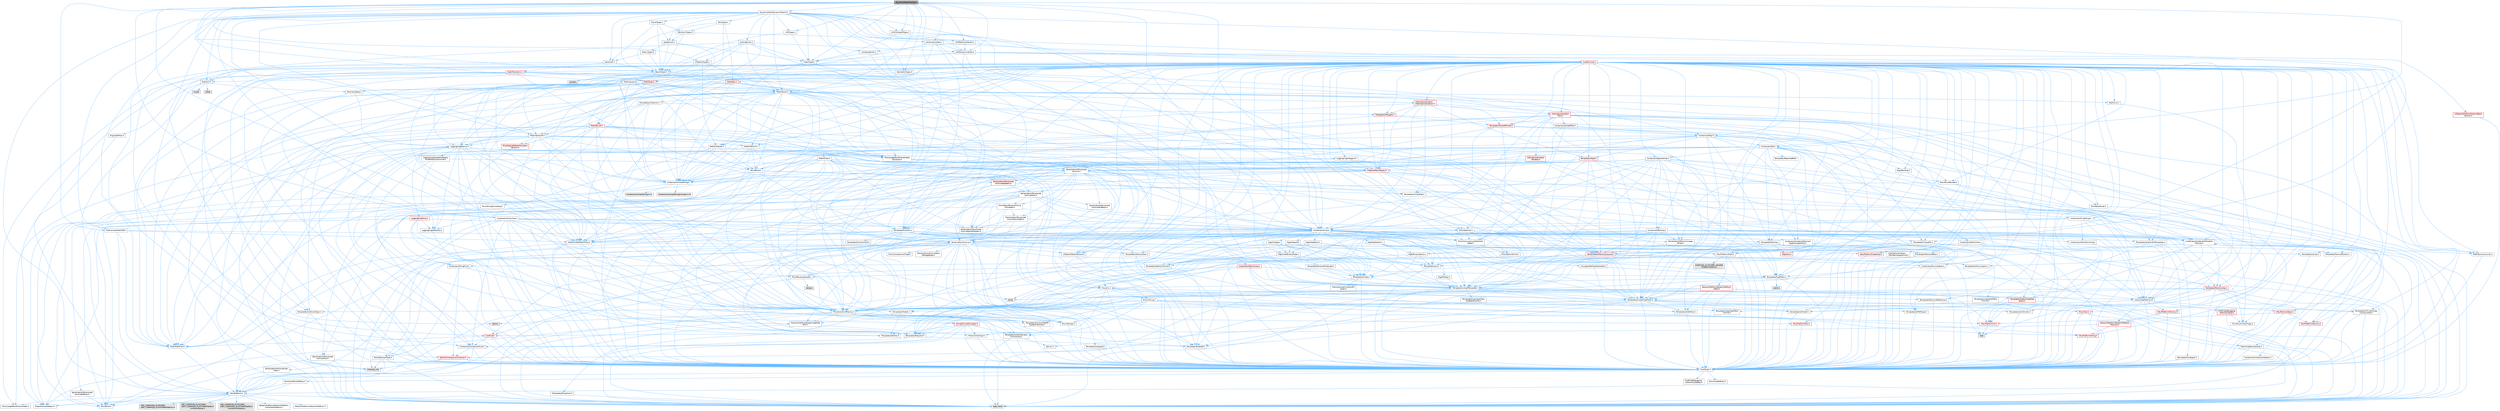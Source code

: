 digraph "DynamicMeshOverlay.h"
{
 // INTERACTIVE_SVG=YES
 // LATEX_PDF_SIZE
  bgcolor="transparent";
  edge [fontname=Helvetica,fontsize=10,labelfontname=Helvetica,labelfontsize=10];
  node [fontname=Helvetica,fontsize=10,shape=box,height=0.2,width=0.4];
  Node1 [id="Node000001",label="DynamicMeshOverlay.h",height=0.2,width=0.4,color="gray40", fillcolor="grey60", style="filled", fontcolor="black",tooltip=" "];
  Node1 -> Node2 [id="edge1_Node000001_Node000002",color="steelblue1",style="solid",tooltip=" "];
  Node2 [id="Node000002",label="Containers/Array.h",height=0.2,width=0.4,color="grey40", fillcolor="white", style="filled",URL="$df/dd0/Array_8h.html",tooltip=" "];
  Node2 -> Node3 [id="edge2_Node000002_Node000003",color="steelblue1",style="solid",tooltip=" "];
  Node3 [id="Node000003",label="CoreTypes.h",height=0.2,width=0.4,color="grey40", fillcolor="white", style="filled",URL="$dc/dec/CoreTypes_8h.html",tooltip=" "];
  Node3 -> Node4 [id="edge3_Node000003_Node000004",color="steelblue1",style="solid",tooltip=" "];
  Node4 [id="Node000004",label="HAL/Platform.h",height=0.2,width=0.4,color="grey40", fillcolor="white", style="filled",URL="$d9/dd0/Platform_8h.html",tooltip=" "];
  Node4 -> Node5 [id="edge4_Node000004_Node000005",color="steelblue1",style="solid",tooltip=" "];
  Node5 [id="Node000005",label="Misc/Build.h",height=0.2,width=0.4,color="grey40", fillcolor="white", style="filled",URL="$d3/dbb/Build_8h.html",tooltip=" "];
  Node4 -> Node6 [id="edge5_Node000004_Node000006",color="steelblue1",style="solid",tooltip=" "];
  Node6 [id="Node000006",label="Misc/LargeWorldCoordinates.h",height=0.2,width=0.4,color="grey40", fillcolor="white", style="filled",URL="$d2/dcb/LargeWorldCoordinates_8h.html",tooltip=" "];
  Node4 -> Node7 [id="edge6_Node000004_Node000007",color="steelblue1",style="solid",tooltip=" "];
  Node7 [id="Node000007",label="type_traits",height=0.2,width=0.4,color="grey60", fillcolor="#E0E0E0", style="filled",tooltip=" "];
  Node4 -> Node8 [id="edge7_Node000004_Node000008",color="steelblue1",style="solid",tooltip=" "];
  Node8 [id="Node000008",label="PreprocessorHelpers.h",height=0.2,width=0.4,color="grey40", fillcolor="white", style="filled",URL="$db/ddb/PreprocessorHelpers_8h.html",tooltip=" "];
  Node4 -> Node9 [id="edge8_Node000004_Node000009",color="steelblue1",style="solid",tooltip=" "];
  Node9 [id="Node000009",label="UBT_COMPILED_PLATFORM\l/UBT_COMPILED_PLATFORMPlatform\lCompilerPreSetup.h",height=0.2,width=0.4,color="grey60", fillcolor="#E0E0E0", style="filled",tooltip=" "];
  Node4 -> Node10 [id="edge9_Node000004_Node000010",color="steelblue1",style="solid",tooltip=" "];
  Node10 [id="Node000010",label="GenericPlatform/GenericPlatform\lCompilerPreSetup.h",height=0.2,width=0.4,color="grey40", fillcolor="white", style="filled",URL="$d9/dc8/GenericPlatformCompilerPreSetup_8h.html",tooltip=" "];
  Node4 -> Node11 [id="edge10_Node000004_Node000011",color="steelblue1",style="solid",tooltip=" "];
  Node11 [id="Node000011",label="GenericPlatform/GenericPlatform.h",height=0.2,width=0.4,color="grey40", fillcolor="white", style="filled",URL="$d6/d84/GenericPlatform_8h.html",tooltip=" "];
  Node4 -> Node12 [id="edge11_Node000004_Node000012",color="steelblue1",style="solid",tooltip=" "];
  Node12 [id="Node000012",label="UBT_COMPILED_PLATFORM\l/UBT_COMPILED_PLATFORMPlatform.h",height=0.2,width=0.4,color="grey60", fillcolor="#E0E0E0", style="filled",tooltip=" "];
  Node4 -> Node13 [id="edge12_Node000004_Node000013",color="steelblue1",style="solid",tooltip=" "];
  Node13 [id="Node000013",label="UBT_COMPILED_PLATFORM\l/UBT_COMPILED_PLATFORMPlatform\lCompilerSetup.h",height=0.2,width=0.4,color="grey60", fillcolor="#E0E0E0", style="filled",tooltip=" "];
  Node3 -> Node14 [id="edge13_Node000003_Node000014",color="steelblue1",style="solid",tooltip=" "];
  Node14 [id="Node000014",label="ProfilingDebugging\l/UMemoryDefines.h",height=0.2,width=0.4,color="grey40", fillcolor="white", style="filled",URL="$d2/da2/UMemoryDefines_8h.html",tooltip=" "];
  Node3 -> Node15 [id="edge14_Node000003_Node000015",color="steelblue1",style="solid",tooltip=" "];
  Node15 [id="Node000015",label="Misc/CoreMiscDefines.h",height=0.2,width=0.4,color="grey40", fillcolor="white", style="filled",URL="$da/d38/CoreMiscDefines_8h.html",tooltip=" "];
  Node15 -> Node4 [id="edge15_Node000015_Node000004",color="steelblue1",style="solid",tooltip=" "];
  Node15 -> Node8 [id="edge16_Node000015_Node000008",color="steelblue1",style="solid",tooltip=" "];
  Node3 -> Node16 [id="edge17_Node000003_Node000016",color="steelblue1",style="solid",tooltip=" "];
  Node16 [id="Node000016",label="Misc/CoreDefines.h",height=0.2,width=0.4,color="grey40", fillcolor="white", style="filled",URL="$d3/dd2/CoreDefines_8h.html",tooltip=" "];
  Node2 -> Node17 [id="edge18_Node000002_Node000017",color="steelblue1",style="solid",tooltip=" "];
  Node17 [id="Node000017",label="Misc/AssertionMacros.h",height=0.2,width=0.4,color="grey40", fillcolor="white", style="filled",URL="$d0/dfa/AssertionMacros_8h.html",tooltip=" "];
  Node17 -> Node3 [id="edge19_Node000017_Node000003",color="steelblue1",style="solid",tooltip=" "];
  Node17 -> Node4 [id="edge20_Node000017_Node000004",color="steelblue1",style="solid",tooltip=" "];
  Node17 -> Node18 [id="edge21_Node000017_Node000018",color="steelblue1",style="solid",tooltip=" "];
  Node18 [id="Node000018",label="HAL/PlatformMisc.h",height=0.2,width=0.4,color="red", fillcolor="#FFF0F0", style="filled",URL="$d0/df5/PlatformMisc_8h.html",tooltip=" "];
  Node18 -> Node3 [id="edge22_Node000018_Node000003",color="steelblue1",style="solid",tooltip=" "];
  Node17 -> Node8 [id="edge23_Node000017_Node000008",color="steelblue1",style="solid",tooltip=" "];
  Node17 -> Node54 [id="edge24_Node000017_Node000054",color="steelblue1",style="solid",tooltip=" "];
  Node54 [id="Node000054",label="Templates/EnableIf.h",height=0.2,width=0.4,color="grey40", fillcolor="white", style="filled",URL="$d7/d60/EnableIf_8h.html",tooltip=" "];
  Node54 -> Node3 [id="edge25_Node000054_Node000003",color="steelblue1",style="solid",tooltip=" "];
  Node17 -> Node55 [id="edge26_Node000017_Node000055",color="steelblue1",style="solid",tooltip=" "];
  Node55 [id="Node000055",label="Templates/IsArrayOrRefOf\lTypeByPredicate.h",height=0.2,width=0.4,color="grey40", fillcolor="white", style="filled",URL="$d6/da1/IsArrayOrRefOfTypeByPredicate_8h.html",tooltip=" "];
  Node55 -> Node3 [id="edge27_Node000055_Node000003",color="steelblue1",style="solid",tooltip=" "];
  Node17 -> Node56 [id="edge28_Node000017_Node000056",color="steelblue1",style="solid",tooltip=" "];
  Node56 [id="Node000056",label="Templates/IsValidVariadic\lFunctionArg.h",height=0.2,width=0.4,color="grey40", fillcolor="white", style="filled",URL="$d0/dc8/IsValidVariadicFunctionArg_8h.html",tooltip=" "];
  Node56 -> Node3 [id="edge29_Node000056_Node000003",color="steelblue1",style="solid",tooltip=" "];
  Node56 -> Node57 [id="edge30_Node000056_Node000057",color="steelblue1",style="solid",tooltip=" "];
  Node57 [id="Node000057",label="IsEnum.h",height=0.2,width=0.4,color="grey40", fillcolor="white", style="filled",URL="$d4/de5/IsEnum_8h.html",tooltip=" "];
  Node56 -> Node7 [id="edge31_Node000056_Node000007",color="steelblue1",style="solid",tooltip=" "];
  Node17 -> Node58 [id="edge32_Node000017_Node000058",color="steelblue1",style="solid",tooltip=" "];
  Node58 [id="Node000058",label="Traits/IsCharEncodingCompatible\lWith.h",height=0.2,width=0.4,color="grey40", fillcolor="white", style="filled",URL="$df/dd1/IsCharEncodingCompatibleWith_8h.html",tooltip=" "];
  Node58 -> Node7 [id="edge33_Node000058_Node000007",color="steelblue1",style="solid",tooltip=" "];
  Node58 -> Node59 [id="edge34_Node000058_Node000059",color="steelblue1",style="solid",tooltip=" "];
  Node59 [id="Node000059",label="Traits/IsCharType.h",height=0.2,width=0.4,color="grey40", fillcolor="white", style="filled",URL="$db/d51/IsCharType_8h.html",tooltip=" "];
  Node59 -> Node3 [id="edge35_Node000059_Node000003",color="steelblue1",style="solid",tooltip=" "];
  Node17 -> Node60 [id="edge36_Node000017_Node000060",color="steelblue1",style="solid",tooltip=" "];
  Node60 [id="Node000060",label="Misc/VarArgs.h",height=0.2,width=0.4,color="grey40", fillcolor="white", style="filled",URL="$d5/d6f/VarArgs_8h.html",tooltip=" "];
  Node60 -> Node3 [id="edge37_Node000060_Node000003",color="steelblue1",style="solid",tooltip=" "];
  Node17 -> Node61 [id="edge38_Node000017_Node000061",color="steelblue1",style="solid",tooltip=" "];
  Node61 [id="Node000061",label="String/FormatStringSan.h",height=0.2,width=0.4,color="red", fillcolor="#FFF0F0", style="filled",URL="$d3/d8b/FormatStringSan_8h.html",tooltip=" "];
  Node61 -> Node7 [id="edge39_Node000061_Node000007",color="steelblue1",style="solid",tooltip=" "];
  Node61 -> Node3 [id="edge40_Node000061_Node000003",color="steelblue1",style="solid",tooltip=" "];
  Node61 -> Node62 [id="edge41_Node000061_Node000062",color="steelblue1",style="solid",tooltip=" "];
  Node62 [id="Node000062",label="Templates/Requires.h",height=0.2,width=0.4,color="grey40", fillcolor="white", style="filled",URL="$dc/d96/Requires_8h.html",tooltip=" "];
  Node62 -> Node54 [id="edge42_Node000062_Node000054",color="steelblue1",style="solid",tooltip=" "];
  Node62 -> Node7 [id="edge43_Node000062_Node000007",color="steelblue1",style="solid",tooltip=" "];
  Node61 -> Node63 [id="edge44_Node000061_Node000063",color="steelblue1",style="solid",tooltip=" "];
  Node63 [id="Node000063",label="Templates/Identity.h",height=0.2,width=0.4,color="grey40", fillcolor="white", style="filled",URL="$d0/dd5/Identity_8h.html",tooltip=" "];
  Node61 -> Node56 [id="edge45_Node000061_Node000056",color="steelblue1",style="solid",tooltip=" "];
  Node61 -> Node59 [id="edge46_Node000061_Node000059",color="steelblue1",style="solid",tooltip=" "];
  Node61 -> Node26 [id="edge47_Node000061_Node000026",color="steelblue1",style="solid",tooltip=" "];
  Node26 [id="Node000026",label="Containers/ContainersFwd.h",height=0.2,width=0.4,color="grey40", fillcolor="white", style="filled",URL="$d4/d0a/ContainersFwd_8h.html",tooltip=" "];
  Node26 -> Node4 [id="edge48_Node000026_Node000004",color="steelblue1",style="solid",tooltip=" "];
  Node26 -> Node3 [id="edge49_Node000026_Node000003",color="steelblue1",style="solid",tooltip=" "];
  Node26 -> Node23 [id="edge50_Node000026_Node000023",color="steelblue1",style="solid",tooltip=" "];
  Node23 [id="Node000023",label="Traits/IsContiguousContainer.h",height=0.2,width=0.4,color="red", fillcolor="#FFF0F0", style="filled",URL="$d5/d3c/IsContiguousContainer_8h.html",tooltip=" "];
  Node23 -> Node3 [id="edge51_Node000023_Node000003",color="steelblue1",style="solid",tooltip=" "];
  Node23 -> Node22 [id="edge52_Node000023_Node000022",color="steelblue1",style="solid",tooltip=" "];
  Node22 [id="Node000022",label="initializer_list",height=0.2,width=0.4,color="grey60", fillcolor="#E0E0E0", style="filled",tooltip=" "];
  Node17 -> Node67 [id="edge53_Node000017_Node000067",color="steelblue1",style="solid",tooltip=" "];
  Node67 [id="Node000067",label="atomic",height=0.2,width=0.4,color="grey60", fillcolor="#E0E0E0", style="filled",tooltip=" "];
  Node2 -> Node68 [id="edge54_Node000002_Node000068",color="steelblue1",style="solid",tooltip=" "];
  Node68 [id="Node000068",label="Misc/IntrusiveUnsetOptional\lState.h",height=0.2,width=0.4,color="grey40", fillcolor="white", style="filled",URL="$d2/d0a/IntrusiveUnsetOptionalState_8h.html",tooltip=" "];
  Node68 -> Node69 [id="edge55_Node000068_Node000069",color="steelblue1",style="solid",tooltip=" "];
  Node69 [id="Node000069",label="Misc/OptionalFwd.h",height=0.2,width=0.4,color="grey40", fillcolor="white", style="filled",URL="$dc/d50/OptionalFwd_8h.html",tooltip=" "];
  Node2 -> Node70 [id="edge56_Node000002_Node000070",color="steelblue1",style="solid",tooltip=" "];
  Node70 [id="Node000070",label="Misc/ReverseIterate.h",height=0.2,width=0.4,color="grey40", fillcolor="white", style="filled",URL="$db/de3/ReverseIterate_8h.html",tooltip=" "];
  Node70 -> Node4 [id="edge57_Node000070_Node000004",color="steelblue1",style="solid",tooltip=" "];
  Node70 -> Node71 [id="edge58_Node000070_Node000071",color="steelblue1",style="solid",tooltip=" "];
  Node71 [id="Node000071",label="iterator",height=0.2,width=0.4,color="grey60", fillcolor="#E0E0E0", style="filled",tooltip=" "];
  Node2 -> Node72 [id="edge59_Node000002_Node000072",color="steelblue1",style="solid",tooltip=" "];
  Node72 [id="Node000072",label="HAL/UnrealMemory.h",height=0.2,width=0.4,color="grey40", fillcolor="white", style="filled",URL="$d9/d96/UnrealMemory_8h.html",tooltip=" "];
  Node72 -> Node3 [id="edge60_Node000072_Node000003",color="steelblue1",style="solid",tooltip=" "];
  Node72 -> Node73 [id="edge61_Node000072_Node000073",color="steelblue1",style="solid",tooltip=" "];
  Node73 [id="Node000073",label="GenericPlatform/GenericPlatform\lMemory.h",height=0.2,width=0.4,color="red", fillcolor="#FFF0F0", style="filled",URL="$dd/d22/GenericPlatformMemory_8h.html",tooltip=" "];
  Node73 -> Node25 [id="edge62_Node000073_Node000025",color="steelblue1",style="solid",tooltip=" "];
  Node25 [id="Node000025",label="CoreFwd.h",height=0.2,width=0.4,color="red", fillcolor="#FFF0F0", style="filled",URL="$d1/d1e/CoreFwd_8h.html",tooltip=" "];
  Node25 -> Node3 [id="edge63_Node000025_Node000003",color="steelblue1",style="solid",tooltip=" "];
  Node25 -> Node26 [id="edge64_Node000025_Node000026",color="steelblue1",style="solid",tooltip=" "];
  Node25 -> Node27 [id="edge65_Node000025_Node000027",color="steelblue1",style="solid",tooltip=" "];
  Node27 [id="Node000027",label="Math/MathFwd.h",height=0.2,width=0.4,color="grey40", fillcolor="white", style="filled",URL="$d2/d10/MathFwd_8h.html",tooltip=" "];
  Node27 -> Node4 [id="edge66_Node000027_Node000004",color="steelblue1",style="solid",tooltip=" "];
  Node73 -> Node3 [id="edge67_Node000073_Node000003",color="steelblue1",style="solid",tooltip=" "];
  Node73 -> Node74 [id="edge68_Node000073_Node000074",color="steelblue1",style="solid",tooltip=" "];
  Node74 [id="Node000074",label="HAL/PlatformString.h",height=0.2,width=0.4,color="red", fillcolor="#FFF0F0", style="filled",URL="$db/db5/PlatformString_8h.html",tooltip=" "];
  Node74 -> Node3 [id="edge69_Node000074_Node000003",color="steelblue1",style="solid",tooltip=" "];
  Node72 -> Node76 [id="edge70_Node000072_Node000076",color="steelblue1",style="solid",tooltip=" "];
  Node76 [id="Node000076",label="HAL/MemoryBase.h",height=0.2,width=0.4,color="red", fillcolor="#FFF0F0", style="filled",URL="$d6/d9f/MemoryBase_8h.html",tooltip=" "];
  Node76 -> Node3 [id="edge71_Node000076_Node000003",color="steelblue1",style="solid",tooltip=" "];
  Node76 -> Node47 [id="edge72_Node000076_Node000047",color="steelblue1",style="solid",tooltip=" "];
  Node47 [id="Node000047",label="HAL/PlatformAtomics.h",height=0.2,width=0.4,color="red", fillcolor="#FFF0F0", style="filled",URL="$d3/d36/PlatformAtomics_8h.html",tooltip=" "];
  Node47 -> Node3 [id="edge73_Node000047_Node000003",color="steelblue1",style="solid",tooltip=" "];
  Node76 -> Node30 [id="edge74_Node000076_Node000030",color="steelblue1",style="solid",tooltip=" "];
  Node30 [id="Node000030",label="HAL/PlatformCrt.h",height=0.2,width=0.4,color="red", fillcolor="#FFF0F0", style="filled",URL="$d8/d75/PlatformCrt_8h.html",tooltip=" "];
  Node30 -> Node31 [id="edge75_Node000030_Node000031",color="steelblue1",style="solid",tooltip=" "];
  Node31 [id="Node000031",label="new",height=0.2,width=0.4,color="grey60", fillcolor="#E0E0E0", style="filled",tooltip=" "];
  Node72 -> Node89 [id="edge76_Node000072_Node000089",color="steelblue1",style="solid",tooltip=" "];
  Node89 [id="Node000089",label="HAL/PlatformMemory.h",height=0.2,width=0.4,color="red", fillcolor="#FFF0F0", style="filled",URL="$de/d68/PlatformMemory_8h.html",tooltip=" "];
  Node89 -> Node3 [id="edge77_Node000089_Node000003",color="steelblue1",style="solid",tooltip=" "];
  Node89 -> Node73 [id="edge78_Node000089_Node000073",color="steelblue1",style="solid",tooltip=" "];
  Node72 -> Node91 [id="edge79_Node000072_Node000091",color="steelblue1",style="solid",tooltip=" "];
  Node91 [id="Node000091",label="ProfilingDebugging\l/MemoryTrace.h",height=0.2,width=0.4,color="red", fillcolor="#FFF0F0", style="filled",URL="$da/dd7/MemoryTrace_8h.html",tooltip=" "];
  Node91 -> Node4 [id="edge80_Node000091_Node000004",color="steelblue1",style="solid",tooltip=" "];
  Node91 -> Node42 [id="edge81_Node000091_Node000042",color="steelblue1",style="solid",tooltip=" "];
  Node42 [id="Node000042",label="Misc/EnumClassFlags.h",height=0.2,width=0.4,color="grey40", fillcolor="white", style="filled",URL="$d8/de7/EnumClassFlags_8h.html",tooltip=" "];
  Node72 -> Node92 [id="edge82_Node000072_Node000092",color="steelblue1",style="solid",tooltip=" "];
  Node92 [id="Node000092",label="Templates/IsPointer.h",height=0.2,width=0.4,color="grey40", fillcolor="white", style="filled",URL="$d7/d05/IsPointer_8h.html",tooltip=" "];
  Node92 -> Node3 [id="edge83_Node000092_Node000003",color="steelblue1",style="solid",tooltip=" "];
  Node2 -> Node93 [id="edge84_Node000002_Node000093",color="steelblue1",style="solid",tooltip=" "];
  Node93 [id="Node000093",label="Templates/UnrealTypeTraits.h",height=0.2,width=0.4,color="grey40", fillcolor="white", style="filled",URL="$d2/d2d/UnrealTypeTraits_8h.html",tooltip=" "];
  Node93 -> Node3 [id="edge85_Node000093_Node000003",color="steelblue1",style="solid",tooltip=" "];
  Node93 -> Node92 [id="edge86_Node000093_Node000092",color="steelblue1",style="solid",tooltip=" "];
  Node93 -> Node17 [id="edge87_Node000093_Node000017",color="steelblue1",style="solid",tooltip=" "];
  Node93 -> Node85 [id="edge88_Node000093_Node000085",color="steelblue1",style="solid",tooltip=" "];
  Node85 [id="Node000085",label="Templates/AndOrNot.h",height=0.2,width=0.4,color="grey40", fillcolor="white", style="filled",URL="$db/d0a/AndOrNot_8h.html",tooltip=" "];
  Node85 -> Node3 [id="edge89_Node000085_Node000003",color="steelblue1",style="solid",tooltip=" "];
  Node93 -> Node54 [id="edge90_Node000093_Node000054",color="steelblue1",style="solid",tooltip=" "];
  Node93 -> Node94 [id="edge91_Node000093_Node000094",color="steelblue1",style="solid",tooltip=" "];
  Node94 [id="Node000094",label="Templates/IsArithmetic.h",height=0.2,width=0.4,color="grey40", fillcolor="white", style="filled",URL="$d2/d5d/IsArithmetic_8h.html",tooltip=" "];
  Node94 -> Node3 [id="edge92_Node000094_Node000003",color="steelblue1",style="solid",tooltip=" "];
  Node93 -> Node57 [id="edge93_Node000093_Node000057",color="steelblue1",style="solid",tooltip=" "];
  Node93 -> Node95 [id="edge94_Node000093_Node000095",color="steelblue1",style="solid",tooltip=" "];
  Node95 [id="Node000095",label="Templates/Models.h",height=0.2,width=0.4,color="grey40", fillcolor="white", style="filled",URL="$d3/d0c/Models_8h.html",tooltip=" "];
  Node95 -> Node63 [id="edge95_Node000095_Node000063",color="steelblue1",style="solid",tooltip=" "];
  Node93 -> Node96 [id="edge96_Node000093_Node000096",color="steelblue1",style="solid",tooltip=" "];
  Node96 [id="Node000096",label="Templates/IsPODType.h",height=0.2,width=0.4,color="grey40", fillcolor="white", style="filled",URL="$d7/db1/IsPODType_8h.html",tooltip=" "];
  Node96 -> Node3 [id="edge97_Node000096_Node000003",color="steelblue1",style="solid",tooltip=" "];
  Node93 -> Node97 [id="edge98_Node000093_Node000097",color="steelblue1",style="solid",tooltip=" "];
  Node97 [id="Node000097",label="Templates/IsUECoreType.h",height=0.2,width=0.4,color="grey40", fillcolor="white", style="filled",URL="$d1/db8/IsUECoreType_8h.html",tooltip=" "];
  Node97 -> Node3 [id="edge99_Node000097_Node000003",color="steelblue1",style="solid",tooltip=" "];
  Node97 -> Node7 [id="edge100_Node000097_Node000007",color="steelblue1",style="solid",tooltip=" "];
  Node93 -> Node86 [id="edge101_Node000093_Node000086",color="steelblue1",style="solid",tooltip=" "];
  Node86 [id="Node000086",label="Templates/IsTriviallyCopy\lConstructible.h",height=0.2,width=0.4,color="grey40", fillcolor="white", style="filled",URL="$d3/d78/IsTriviallyCopyConstructible_8h.html",tooltip=" "];
  Node86 -> Node3 [id="edge102_Node000086_Node000003",color="steelblue1",style="solid",tooltip=" "];
  Node86 -> Node7 [id="edge103_Node000086_Node000007",color="steelblue1",style="solid",tooltip=" "];
  Node2 -> Node98 [id="edge104_Node000002_Node000098",color="steelblue1",style="solid",tooltip=" "];
  Node98 [id="Node000098",label="Templates/UnrealTemplate.h",height=0.2,width=0.4,color="grey40", fillcolor="white", style="filled",URL="$d4/d24/UnrealTemplate_8h.html",tooltip=" "];
  Node98 -> Node3 [id="edge105_Node000098_Node000003",color="steelblue1",style="solid",tooltip=" "];
  Node98 -> Node92 [id="edge106_Node000098_Node000092",color="steelblue1",style="solid",tooltip=" "];
  Node98 -> Node72 [id="edge107_Node000098_Node000072",color="steelblue1",style="solid",tooltip=" "];
  Node98 -> Node99 [id="edge108_Node000098_Node000099",color="steelblue1",style="solid",tooltip=" "];
  Node99 [id="Node000099",label="Templates/CopyQualifiers\lAndRefsFromTo.h",height=0.2,width=0.4,color="grey40", fillcolor="white", style="filled",URL="$d3/db3/CopyQualifiersAndRefsFromTo_8h.html",tooltip=" "];
  Node99 -> Node100 [id="edge109_Node000099_Node000100",color="steelblue1",style="solid",tooltip=" "];
  Node100 [id="Node000100",label="Templates/CopyQualifiers\lFromTo.h",height=0.2,width=0.4,color="grey40", fillcolor="white", style="filled",URL="$d5/db4/CopyQualifiersFromTo_8h.html",tooltip=" "];
  Node98 -> Node93 [id="edge110_Node000098_Node000093",color="steelblue1",style="solid",tooltip=" "];
  Node98 -> Node101 [id="edge111_Node000098_Node000101",color="steelblue1",style="solid",tooltip=" "];
  Node101 [id="Node000101",label="Templates/RemoveReference.h",height=0.2,width=0.4,color="grey40", fillcolor="white", style="filled",URL="$da/dbe/RemoveReference_8h.html",tooltip=" "];
  Node101 -> Node3 [id="edge112_Node000101_Node000003",color="steelblue1",style="solid",tooltip=" "];
  Node98 -> Node62 [id="edge113_Node000098_Node000062",color="steelblue1",style="solid",tooltip=" "];
  Node98 -> Node102 [id="edge114_Node000098_Node000102",color="steelblue1",style="solid",tooltip=" "];
  Node102 [id="Node000102",label="Templates/TypeCompatible\lBytes.h",height=0.2,width=0.4,color="red", fillcolor="#FFF0F0", style="filled",URL="$df/d0a/TypeCompatibleBytes_8h.html",tooltip=" "];
  Node102 -> Node3 [id="edge115_Node000102_Node000003",color="steelblue1",style="solid",tooltip=" "];
  Node102 -> Node31 [id="edge116_Node000102_Node000031",color="steelblue1",style="solid",tooltip=" "];
  Node102 -> Node7 [id="edge117_Node000102_Node000007",color="steelblue1",style="solid",tooltip=" "];
  Node98 -> Node63 [id="edge118_Node000098_Node000063",color="steelblue1",style="solid",tooltip=" "];
  Node98 -> Node23 [id="edge119_Node000098_Node000023",color="steelblue1",style="solid",tooltip=" "];
  Node98 -> Node103 [id="edge120_Node000098_Node000103",color="steelblue1",style="solid",tooltip=" "];
  Node103 [id="Node000103",label="Traits/UseBitwiseSwap.h",height=0.2,width=0.4,color="grey40", fillcolor="white", style="filled",URL="$db/df3/UseBitwiseSwap_8h.html",tooltip=" "];
  Node103 -> Node3 [id="edge121_Node000103_Node000003",color="steelblue1",style="solid",tooltip=" "];
  Node103 -> Node7 [id="edge122_Node000103_Node000007",color="steelblue1",style="solid",tooltip=" "];
  Node98 -> Node7 [id="edge123_Node000098_Node000007",color="steelblue1",style="solid",tooltip=" "];
  Node2 -> Node104 [id="edge124_Node000002_Node000104",color="steelblue1",style="solid",tooltip=" "];
  Node104 [id="Node000104",label="Containers/AllowShrinking.h",height=0.2,width=0.4,color="grey40", fillcolor="white", style="filled",URL="$d7/d1a/AllowShrinking_8h.html",tooltip=" "];
  Node104 -> Node3 [id="edge125_Node000104_Node000003",color="steelblue1",style="solid",tooltip=" "];
  Node2 -> Node105 [id="edge126_Node000002_Node000105",color="steelblue1",style="solid",tooltip=" "];
  Node105 [id="Node000105",label="Containers/ContainerAllocation\lPolicies.h",height=0.2,width=0.4,color="grey40", fillcolor="white", style="filled",URL="$d7/dff/ContainerAllocationPolicies_8h.html",tooltip=" "];
  Node105 -> Node3 [id="edge127_Node000105_Node000003",color="steelblue1",style="solid",tooltip=" "];
  Node105 -> Node106 [id="edge128_Node000105_Node000106",color="steelblue1",style="solid",tooltip=" "];
  Node106 [id="Node000106",label="Containers/ContainerHelpers.h",height=0.2,width=0.4,color="grey40", fillcolor="white", style="filled",URL="$d7/d33/ContainerHelpers_8h.html",tooltip=" "];
  Node106 -> Node3 [id="edge129_Node000106_Node000003",color="steelblue1",style="solid",tooltip=" "];
  Node105 -> Node105 [id="edge130_Node000105_Node000105",color="steelblue1",style="solid",tooltip=" "];
  Node105 -> Node107 [id="edge131_Node000105_Node000107",color="steelblue1",style="solid",tooltip=" "];
  Node107 [id="Node000107",label="HAL/PlatformMath.h",height=0.2,width=0.4,color="grey40", fillcolor="white", style="filled",URL="$dc/d53/PlatformMath_8h.html",tooltip=" "];
  Node107 -> Node3 [id="edge132_Node000107_Node000003",color="steelblue1",style="solid",tooltip=" "];
  Node107 -> Node108 [id="edge133_Node000107_Node000108",color="steelblue1",style="solid",tooltip=" "];
  Node108 [id="Node000108",label="GenericPlatform/GenericPlatform\lMath.h",height=0.2,width=0.4,color="red", fillcolor="#FFF0F0", style="filled",URL="$d5/d79/GenericPlatformMath_8h.html",tooltip=" "];
  Node108 -> Node3 [id="edge134_Node000108_Node000003",color="steelblue1",style="solid",tooltip=" "];
  Node108 -> Node26 [id="edge135_Node000108_Node000026",color="steelblue1",style="solid",tooltip=" "];
  Node108 -> Node30 [id="edge136_Node000108_Node000030",color="steelblue1",style="solid",tooltip=" "];
  Node108 -> Node85 [id="edge137_Node000108_Node000085",color="steelblue1",style="solid",tooltip=" "];
  Node108 -> Node93 [id="edge138_Node000108_Node000093",color="steelblue1",style="solid",tooltip=" "];
  Node108 -> Node62 [id="edge139_Node000108_Node000062",color="steelblue1",style="solid",tooltip=" "];
  Node108 -> Node102 [id="edge140_Node000108_Node000102",color="steelblue1",style="solid",tooltip=" "];
  Node108 -> Node113 [id="edge141_Node000108_Node000113",color="steelblue1",style="solid",tooltip=" "];
  Node113 [id="Node000113",label="limits",height=0.2,width=0.4,color="grey60", fillcolor="#E0E0E0", style="filled",tooltip=" "];
  Node108 -> Node7 [id="edge142_Node000108_Node000007",color="steelblue1",style="solid",tooltip=" "];
  Node107 -> Node114 [id="edge143_Node000107_Node000114",color="steelblue1",style="solid",tooltip=" "];
  Node114 [id="Node000114",label="COMPILED_PLATFORM_HEADER\l(PlatformMath.h)",height=0.2,width=0.4,color="grey60", fillcolor="#E0E0E0", style="filled",tooltip=" "];
  Node105 -> Node72 [id="edge144_Node000105_Node000072",color="steelblue1",style="solid",tooltip=" "];
  Node105 -> Node40 [id="edge145_Node000105_Node000040",color="steelblue1",style="solid",tooltip=" "];
  Node40 [id="Node000040",label="Math/NumericLimits.h",height=0.2,width=0.4,color="grey40", fillcolor="white", style="filled",URL="$df/d1b/NumericLimits_8h.html",tooltip=" "];
  Node40 -> Node3 [id="edge146_Node000040_Node000003",color="steelblue1",style="solid",tooltip=" "];
  Node105 -> Node17 [id="edge147_Node000105_Node000017",color="steelblue1",style="solid",tooltip=" "];
  Node105 -> Node115 [id="edge148_Node000105_Node000115",color="steelblue1",style="solid",tooltip=" "];
  Node115 [id="Node000115",label="Templates/IsPolymorphic.h",height=0.2,width=0.4,color="grey40", fillcolor="white", style="filled",URL="$dc/d20/IsPolymorphic_8h.html",tooltip=" "];
  Node105 -> Node116 [id="edge149_Node000105_Node000116",color="steelblue1",style="solid",tooltip=" "];
  Node116 [id="Node000116",label="Templates/MemoryOps.h",height=0.2,width=0.4,color="red", fillcolor="#FFF0F0", style="filled",URL="$db/dea/MemoryOps_8h.html",tooltip=" "];
  Node116 -> Node3 [id="edge150_Node000116_Node000003",color="steelblue1",style="solid",tooltip=" "];
  Node116 -> Node72 [id="edge151_Node000116_Node000072",color="steelblue1",style="solid",tooltip=" "];
  Node116 -> Node86 [id="edge152_Node000116_Node000086",color="steelblue1",style="solid",tooltip=" "];
  Node116 -> Node62 [id="edge153_Node000116_Node000062",color="steelblue1",style="solid",tooltip=" "];
  Node116 -> Node93 [id="edge154_Node000116_Node000093",color="steelblue1",style="solid",tooltip=" "];
  Node116 -> Node103 [id="edge155_Node000116_Node000103",color="steelblue1",style="solid",tooltip=" "];
  Node116 -> Node31 [id="edge156_Node000116_Node000031",color="steelblue1",style="solid",tooltip=" "];
  Node116 -> Node7 [id="edge157_Node000116_Node000007",color="steelblue1",style="solid",tooltip=" "];
  Node105 -> Node102 [id="edge158_Node000105_Node000102",color="steelblue1",style="solid",tooltip=" "];
  Node105 -> Node7 [id="edge159_Node000105_Node000007",color="steelblue1",style="solid",tooltip=" "];
  Node2 -> Node117 [id="edge160_Node000002_Node000117",color="steelblue1",style="solid",tooltip=" "];
  Node117 [id="Node000117",label="Containers/ContainerElement\lTypeCompatibility.h",height=0.2,width=0.4,color="grey40", fillcolor="white", style="filled",URL="$df/ddf/ContainerElementTypeCompatibility_8h.html",tooltip=" "];
  Node117 -> Node3 [id="edge161_Node000117_Node000003",color="steelblue1",style="solid",tooltip=" "];
  Node117 -> Node93 [id="edge162_Node000117_Node000093",color="steelblue1",style="solid",tooltip=" "];
  Node2 -> Node118 [id="edge163_Node000002_Node000118",color="steelblue1",style="solid",tooltip=" "];
  Node118 [id="Node000118",label="Serialization/Archive.h",height=0.2,width=0.4,color="grey40", fillcolor="white", style="filled",URL="$d7/d3b/Archive_8h.html",tooltip=" "];
  Node118 -> Node25 [id="edge164_Node000118_Node000025",color="steelblue1",style="solid",tooltip=" "];
  Node118 -> Node3 [id="edge165_Node000118_Node000003",color="steelblue1",style="solid",tooltip=" "];
  Node118 -> Node119 [id="edge166_Node000118_Node000119",color="steelblue1",style="solid",tooltip=" "];
  Node119 [id="Node000119",label="HAL/PlatformProperties.h",height=0.2,width=0.4,color="red", fillcolor="#FFF0F0", style="filled",URL="$d9/db0/PlatformProperties_8h.html",tooltip=" "];
  Node119 -> Node3 [id="edge167_Node000119_Node000003",color="steelblue1",style="solid",tooltip=" "];
  Node118 -> Node122 [id="edge168_Node000118_Node000122",color="steelblue1",style="solid",tooltip=" "];
  Node122 [id="Node000122",label="Internationalization\l/TextNamespaceFwd.h",height=0.2,width=0.4,color="grey40", fillcolor="white", style="filled",URL="$d8/d97/TextNamespaceFwd_8h.html",tooltip=" "];
  Node122 -> Node3 [id="edge169_Node000122_Node000003",color="steelblue1",style="solid",tooltip=" "];
  Node118 -> Node27 [id="edge170_Node000118_Node000027",color="steelblue1",style="solid",tooltip=" "];
  Node118 -> Node17 [id="edge171_Node000118_Node000017",color="steelblue1",style="solid",tooltip=" "];
  Node118 -> Node5 [id="edge172_Node000118_Node000005",color="steelblue1",style="solid",tooltip=" "];
  Node118 -> Node41 [id="edge173_Node000118_Node000041",color="steelblue1",style="solid",tooltip=" "];
  Node41 [id="Node000041",label="Misc/CompressionFlags.h",height=0.2,width=0.4,color="grey40", fillcolor="white", style="filled",URL="$d9/d76/CompressionFlags_8h.html",tooltip=" "];
  Node118 -> Node123 [id="edge174_Node000118_Node000123",color="steelblue1",style="solid",tooltip=" "];
  Node123 [id="Node000123",label="Misc/EngineVersionBase.h",height=0.2,width=0.4,color="grey40", fillcolor="white", style="filled",URL="$d5/d2b/EngineVersionBase_8h.html",tooltip=" "];
  Node123 -> Node3 [id="edge175_Node000123_Node000003",color="steelblue1",style="solid",tooltip=" "];
  Node118 -> Node60 [id="edge176_Node000118_Node000060",color="steelblue1",style="solid",tooltip=" "];
  Node118 -> Node124 [id="edge177_Node000118_Node000124",color="steelblue1",style="solid",tooltip=" "];
  Node124 [id="Node000124",label="Serialization/ArchiveCook\lData.h",height=0.2,width=0.4,color="grey40", fillcolor="white", style="filled",URL="$dc/db6/ArchiveCookData_8h.html",tooltip=" "];
  Node124 -> Node4 [id="edge178_Node000124_Node000004",color="steelblue1",style="solid",tooltip=" "];
  Node118 -> Node125 [id="edge179_Node000118_Node000125",color="steelblue1",style="solid",tooltip=" "];
  Node125 [id="Node000125",label="Serialization/ArchiveSave\lPackageData.h",height=0.2,width=0.4,color="grey40", fillcolor="white", style="filled",URL="$d1/d37/ArchiveSavePackageData_8h.html",tooltip=" "];
  Node118 -> Node54 [id="edge180_Node000118_Node000054",color="steelblue1",style="solid",tooltip=" "];
  Node118 -> Node55 [id="edge181_Node000118_Node000055",color="steelblue1",style="solid",tooltip=" "];
  Node118 -> Node126 [id="edge182_Node000118_Node000126",color="steelblue1",style="solid",tooltip=" "];
  Node126 [id="Node000126",label="Templates/IsEnumClass.h",height=0.2,width=0.4,color="grey40", fillcolor="white", style="filled",URL="$d7/d15/IsEnumClass_8h.html",tooltip=" "];
  Node126 -> Node3 [id="edge183_Node000126_Node000003",color="steelblue1",style="solid",tooltip=" "];
  Node126 -> Node85 [id="edge184_Node000126_Node000085",color="steelblue1",style="solid",tooltip=" "];
  Node118 -> Node112 [id="edge185_Node000118_Node000112",color="steelblue1",style="solid",tooltip=" "];
  Node112 [id="Node000112",label="Templates/IsSigned.h",height=0.2,width=0.4,color="grey40", fillcolor="white", style="filled",URL="$d8/dd8/IsSigned_8h.html",tooltip=" "];
  Node112 -> Node3 [id="edge186_Node000112_Node000003",color="steelblue1",style="solid",tooltip=" "];
  Node118 -> Node56 [id="edge187_Node000118_Node000056",color="steelblue1",style="solid",tooltip=" "];
  Node118 -> Node98 [id="edge188_Node000118_Node000098",color="steelblue1",style="solid",tooltip=" "];
  Node118 -> Node58 [id="edge189_Node000118_Node000058",color="steelblue1",style="solid",tooltip=" "];
  Node118 -> Node127 [id="edge190_Node000118_Node000127",color="steelblue1",style="solid",tooltip=" "];
  Node127 [id="Node000127",label="UObject/ObjectVersion.h",height=0.2,width=0.4,color="grey40", fillcolor="white", style="filled",URL="$da/d63/ObjectVersion_8h.html",tooltip=" "];
  Node127 -> Node3 [id="edge191_Node000127_Node000003",color="steelblue1",style="solid",tooltip=" "];
  Node2 -> Node128 [id="edge192_Node000002_Node000128",color="steelblue1",style="solid",tooltip=" "];
  Node128 [id="Node000128",label="Serialization/MemoryImage\lWriter.h",height=0.2,width=0.4,color="grey40", fillcolor="white", style="filled",URL="$d0/d08/MemoryImageWriter_8h.html",tooltip=" "];
  Node128 -> Node3 [id="edge193_Node000128_Node000003",color="steelblue1",style="solid",tooltip=" "];
  Node128 -> Node129 [id="edge194_Node000128_Node000129",color="steelblue1",style="solid",tooltip=" "];
  Node129 [id="Node000129",label="Serialization/MemoryLayout.h",height=0.2,width=0.4,color="red", fillcolor="#FFF0F0", style="filled",URL="$d7/d66/MemoryLayout_8h.html",tooltip=" "];
  Node129 -> Node132 [id="edge195_Node000129_Node000132",color="steelblue1",style="solid",tooltip=" "];
  Node132 [id="Node000132",label="Containers/EnumAsByte.h",height=0.2,width=0.4,color="grey40", fillcolor="white", style="filled",URL="$d6/d9a/EnumAsByte_8h.html",tooltip=" "];
  Node132 -> Node3 [id="edge196_Node000132_Node000003",color="steelblue1",style="solid",tooltip=" "];
  Node132 -> Node96 [id="edge197_Node000132_Node000096",color="steelblue1",style="solid",tooltip=" "];
  Node132 -> Node133 [id="edge198_Node000132_Node000133",color="steelblue1",style="solid",tooltip=" "];
  Node133 [id="Node000133",label="Templates/TypeHash.h",height=0.2,width=0.4,color="grey40", fillcolor="white", style="filled",URL="$d1/d62/TypeHash_8h.html",tooltip=" "];
  Node133 -> Node3 [id="edge199_Node000133_Node000003",color="steelblue1",style="solid",tooltip=" "];
  Node133 -> Node62 [id="edge200_Node000133_Node000062",color="steelblue1",style="solid",tooltip=" "];
  Node133 -> Node134 [id="edge201_Node000133_Node000134",color="steelblue1",style="solid",tooltip=" "];
  Node134 [id="Node000134",label="Misc/Crc.h",height=0.2,width=0.4,color="grey40", fillcolor="white", style="filled",URL="$d4/dd2/Crc_8h.html",tooltip=" "];
  Node134 -> Node3 [id="edge202_Node000134_Node000003",color="steelblue1",style="solid",tooltip=" "];
  Node134 -> Node74 [id="edge203_Node000134_Node000074",color="steelblue1",style="solid",tooltip=" "];
  Node134 -> Node17 [id="edge204_Node000134_Node000017",color="steelblue1",style="solid",tooltip=" "];
  Node134 -> Node135 [id="edge205_Node000134_Node000135",color="steelblue1",style="solid",tooltip=" "];
  Node135 [id="Node000135",label="Misc/CString.h",height=0.2,width=0.4,color="grey40", fillcolor="white", style="filled",URL="$d2/d49/CString_8h.html",tooltip=" "];
  Node135 -> Node3 [id="edge206_Node000135_Node000003",color="steelblue1",style="solid",tooltip=" "];
  Node135 -> Node30 [id="edge207_Node000135_Node000030",color="steelblue1",style="solid",tooltip=" "];
  Node135 -> Node74 [id="edge208_Node000135_Node000074",color="steelblue1",style="solid",tooltip=" "];
  Node135 -> Node17 [id="edge209_Node000135_Node000017",color="steelblue1",style="solid",tooltip=" "];
  Node135 -> Node136 [id="edge210_Node000135_Node000136",color="steelblue1",style="solid",tooltip=" "];
  Node136 [id="Node000136",label="Misc/Char.h",height=0.2,width=0.4,color="red", fillcolor="#FFF0F0", style="filled",URL="$d0/d58/Char_8h.html",tooltip=" "];
  Node136 -> Node3 [id="edge211_Node000136_Node000003",color="steelblue1",style="solid",tooltip=" "];
  Node136 -> Node7 [id="edge212_Node000136_Node000007",color="steelblue1",style="solid",tooltip=" "];
  Node135 -> Node60 [id="edge213_Node000135_Node000060",color="steelblue1",style="solid",tooltip=" "];
  Node135 -> Node55 [id="edge214_Node000135_Node000055",color="steelblue1",style="solid",tooltip=" "];
  Node135 -> Node56 [id="edge215_Node000135_Node000056",color="steelblue1",style="solid",tooltip=" "];
  Node135 -> Node58 [id="edge216_Node000135_Node000058",color="steelblue1",style="solid",tooltip=" "];
  Node134 -> Node136 [id="edge217_Node000134_Node000136",color="steelblue1",style="solid",tooltip=" "];
  Node134 -> Node93 [id="edge218_Node000134_Node000093",color="steelblue1",style="solid",tooltip=" "];
  Node134 -> Node59 [id="edge219_Node000134_Node000059",color="steelblue1",style="solid",tooltip=" "];
  Node133 -> Node139 [id="edge220_Node000133_Node000139",color="steelblue1",style="solid",tooltip=" "];
  Node139 [id="Node000139",label="stdint.h",height=0.2,width=0.4,color="grey60", fillcolor="#E0E0E0", style="filled",tooltip=" "];
  Node133 -> Node7 [id="edge221_Node000133_Node000007",color="steelblue1",style="solid",tooltip=" "];
  Node129 -> Node20 [id="edge222_Node000129_Node000020",color="steelblue1",style="solid",tooltip=" "];
  Node20 [id="Node000020",label="Containers/StringFwd.h",height=0.2,width=0.4,color="grey40", fillcolor="white", style="filled",URL="$df/d37/StringFwd_8h.html",tooltip=" "];
  Node20 -> Node3 [id="edge223_Node000020_Node000003",color="steelblue1",style="solid",tooltip=" "];
  Node20 -> Node21 [id="edge224_Node000020_Node000021",color="steelblue1",style="solid",tooltip=" "];
  Node21 [id="Node000021",label="Traits/ElementType.h",height=0.2,width=0.4,color="grey40", fillcolor="white", style="filled",URL="$d5/d4f/ElementType_8h.html",tooltip=" "];
  Node21 -> Node4 [id="edge225_Node000021_Node000004",color="steelblue1",style="solid",tooltip=" "];
  Node21 -> Node22 [id="edge226_Node000021_Node000022",color="steelblue1",style="solid",tooltip=" "];
  Node21 -> Node7 [id="edge227_Node000021_Node000007",color="steelblue1",style="solid",tooltip=" "];
  Node20 -> Node23 [id="edge228_Node000020_Node000023",color="steelblue1",style="solid",tooltip=" "];
  Node129 -> Node72 [id="edge229_Node000129_Node000072",color="steelblue1",style="solid",tooltip=" "];
  Node129 -> Node54 [id="edge230_Node000129_Node000054",color="steelblue1",style="solid",tooltip=" "];
  Node129 -> Node115 [id="edge231_Node000129_Node000115",color="steelblue1",style="solid",tooltip=" "];
  Node129 -> Node95 [id="edge232_Node000129_Node000095",color="steelblue1",style="solid",tooltip=" "];
  Node129 -> Node98 [id="edge233_Node000129_Node000098",color="steelblue1",style="solid",tooltip=" "];
  Node2 -> Node142 [id="edge234_Node000002_Node000142",color="steelblue1",style="solid",tooltip=" "];
  Node142 [id="Node000142",label="Algo/Heapify.h",height=0.2,width=0.4,color="grey40", fillcolor="white", style="filled",URL="$d0/d2a/Heapify_8h.html",tooltip=" "];
  Node142 -> Node143 [id="edge235_Node000142_Node000143",color="steelblue1",style="solid",tooltip=" "];
  Node143 [id="Node000143",label="Algo/Impl/BinaryHeap.h",height=0.2,width=0.4,color="grey40", fillcolor="white", style="filled",URL="$d7/da3/Algo_2Impl_2BinaryHeap_8h.html",tooltip=" "];
  Node143 -> Node144 [id="edge236_Node000143_Node000144",color="steelblue1",style="solid",tooltip=" "];
  Node144 [id="Node000144",label="Templates/Invoke.h",height=0.2,width=0.4,color="grey40", fillcolor="white", style="filled",URL="$d7/deb/Invoke_8h.html",tooltip=" "];
  Node144 -> Node3 [id="edge237_Node000144_Node000003",color="steelblue1",style="solid",tooltip=" "];
  Node144 -> Node145 [id="edge238_Node000144_Node000145",color="steelblue1",style="solid",tooltip=" "];
  Node145 [id="Node000145",label="Traits/MemberFunctionPtr\lOuter.h",height=0.2,width=0.4,color="grey40", fillcolor="white", style="filled",URL="$db/da7/MemberFunctionPtrOuter_8h.html",tooltip=" "];
  Node144 -> Node98 [id="edge239_Node000144_Node000098",color="steelblue1",style="solid",tooltip=" "];
  Node144 -> Node7 [id="edge240_Node000144_Node000007",color="steelblue1",style="solid",tooltip=" "];
  Node143 -> Node146 [id="edge241_Node000143_Node000146",color="steelblue1",style="solid",tooltip=" "];
  Node146 [id="Node000146",label="Templates/Projection.h",height=0.2,width=0.4,color="grey40", fillcolor="white", style="filled",URL="$d7/df0/Projection_8h.html",tooltip=" "];
  Node146 -> Node7 [id="edge242_Node000146_Node000007",color="steelblue1",style="solid",tooltip=" "];
  Node143 -> Node147 [id="edge243_Node000143_Node000147",color="steelblue1",style="solid",tooltip=" "];
  Node147 [id="Node000147",label="Templates/ReversePredicate.h",height=0.2,width=0.4,color="grey40", fillcolor="white", style="filled",URL="$d8/d28/ReversePredicate_8h.html",tooltip=" "];
  Node147 -> Node144 [id="edge244_Node000147_Node000144",color="steelblue1",style="solid",tooltip=" "];
  Node147 -> Node98 [id="edge245_Node000147_Node000098",color="steelblue1",style="solid",tooltip=" "];
  Node143 -> Node7 [id="edge246_Node000143_Node000007",color="steelblue1",style="solid",tooltip=" "];
  Node142 -> Node148 [id="edge247_Node000142_Node000148",color="steelblue1",style="solid",tooltip=" "];
  Node148 [id="Node000148",label="Templates/IdentityFunctor.h",height=0.2,width=0.4,color="grey40", fillcolor="white", style="filled",URL="$d7/d2e/IdentityFunctor_8h.html",tooltip=" "];
  Node148 -> Node4 [id="edge248_Node000148_Node000004",color="steelblue1",style="solid",tooltip=" "];
  Node142 -> Node144 [id="edge249_Node000142_Node000144",color="steelblue1",style="solid",tooltip=" "];
  Node142 -> Node149 [id="edge250_Node000142_Node000149",color="steelblue1",style="solid",tooltip=" "];
  Node149 [id="Node000149",label="Templates/Less.h",height=0.2,width=0.4,color="grey40", fillcolor="white", style="filled",URL="$de/dc8/Less_8h.html",tooltip=" "];
  Node149 -> Node3 [id="edge251_Node000149_Node000003",color="steelblue1",style="solid",tooltip=" "];
  Node149 -> Node98 [id="edge252_Node000149_Node000098",color="steelblue1",style="solid",tooltip=" "];
  Node142 -> Node98 [id="edge253_Node000142_Node000098",color="steelblue1",style="solid",tooltip=" "];
  Node2 -> Node150 [id="edge254_Node000002_Node000150",color="steelblue1",style="solid",tooltip=" "];
  Node150 [id="Node000150",label="Algo/HeapSort.h",height=0.2,width=0.4,color="grey40", fillcolor="white", style="filled",URL="$d3/d92/HeapSort_8h.html",tooltip=" "];
  Node150 -> Node143 [id="edge255_Node000150_Node000143",color="steelblue1",style="solid",tooltip=" "];
  Node150 -> Node148 [id="edge256_Node000150_Node000148",color="steelblue1",style="solid",tooltip=" "];
  Node150 -> Node149 [id="edge257_Node000150_Node000149",color="steelblue1",style="solid",tooltip=" "];
  Node150 -> Node98 [id="edge258_Node000150_Node000098",color="steelblue1",style="solid",tooltip=" "];
  Node2 -> Node151 [id="edge259_Node000002_Node000151",color="steelblue1",style="solid",tooltip=" "];
  Node151 [id="Node000151",label="Algo/IsHeap.h",height=0.2,width=0.4,color="grey40", fillcolor="white", style="filled",URL="$de/d32/IsHeap_8h.html",tooltip=" "];
  Node151 -> Node143 [id="edge260_Node000151_Node000143",color="steelblue1",style="solid",tooltip=" "];
  Node151 -> Node148 [id="edge261_Node000151_Node000148",color="steelblue1",style="solid",tooltip=" "];
  Node151 -> Node144 [id="edge262_Node000151_Node000144",color="steelblue1",style="solid",tooltip=" "];
  Node151 -> Node149 [id="edge263_Node000151_Node000149",color="steelblue1",style="solid",tooltip=" "];
  Node151 -> Node98 [id="edge264_Node000151_Node000098",color="steelblue1",style="solid",tooltip=" "];
  Node2 -> Node143 [id="edge265_Node000002_Node000143",color="steelblue1",style="solid",tooltip=" "];
  Node2 -> Node152 [id="edge266_Node000002_Node000152",color="steelblue1",style="solid",tooltip=" "];
  Node152 [id="Node000152",label="Algo/StableSort.h",height=0.2,width=0.4,color="grey40", fillcolor="white", style="filled",URL="$d7/d3c/StableSort_8h.html",tooltip=" "];
  Node152 -> Node153 [id="edge267_Node000152_Node000153",color="steelblue1",style="solid",tooltip=" "];
  Node153 [id="Node000153",label="Algo/BinarySearch.h",height=0.2,width=0.4,color="grey40", fillcolor="white", style="filled",URL="$db/db4/BinarySearch_8h.html",tooltip=" "];
  Node153 -> Node148 [id="edge268_Node000153_Node000148",color="steelblue1",style="solid",tooltip=" "];
  Node153 -> Node144 [id="edge269_Node000153_Node000144",color="steelblue1",style="solid",tooltip=" "];
  Node153 -> Node149 [id="edge270_Node000153_Node000149",color="steelblue1",style="solid",tooltip=" "];
  Node152 -> Node154 [id="edge271_Node000152_Node000154",color="steelblue1",style="solid",tooltip=" "];
  Node154 [id="Node000154",label="Algo/Rotate.h",height=0.2,width=0.4,color="grey40", fillcolor="white", style="filled",URL="$dd/da7/Rotate_8h.html",tooltip=" "];
  Node154 -> Node98 [id="edge272_Node000154_Node000098",color="steelblue1",style="solid",tooltip=" "];
  Node152 -> Node148 [id="edge273_Node000152_Node000148",color="steelblue1",style="solid",tooltip=" "];
  Node152 -> Node144 [id="edge274_Node000152_Node000144",color="steelblue1",style="solid",tooltip=" "];
  Node152 -> Node149 [id="edge275_Node000152_Node000149",color="steelblue1",style="solid",tooltip=" "];
  Node152 -> Node98 [id="edge276_Node000152_Node000098",color="steelblue1",style="solid",tooltip=" "];
  Node2 -> Node155 [id="edge277_Node000002_Node000155",color="steelblue1",style="solid",tooltip=" "];
  Node155 [id="Node000155",label="Concepts/GetTypeHashable.h",height=0.2,width=0.4,color="grey40", fillcolor="white", style="filled",URL="$d3/da2/GetTypeHashable_8h.html",tooltip=" "];
  Node155 -> Node3 [id="edge278_Node000155_Node000003",color="steelblue1",style="solid",tooltip=" "];
  Node155 -> Node133 [id="edge279_Node000155_Node000133",color="steelblue1",style="solid",tooltip=" "];
  Node2 -> Node148 [id="edge280_Node000002_Node000148",color="steelblue1",style="solid",tooltip=" "];
  Node2 -> Node144 [id="edge281_Node000002_Node000144",color="steelblue1",style="solid",tooltip=" "];
  Node2 -> Node149 [id="edge282_Node000002_Node000149",color="steelblue1",style="solid",tooltip=" "];
  Node2 -> Node156 [id="edge283_Node000002_Node000156",color="steelblue1",style="solid",tooltip=" "];
  Node156 [id="Node000156",label="Templates/LosesQualifiers\lFromTo.h",height=0.2,width=0.4,color="grey40", fillcolor="white", style="filled",URL="$d2/db3/LosesQualifiersFromTo_8h.html",tooltip=" "];
  Node156 -> Node100 [id="edge284_Node000156_Node000100",color="steelblue1",style="solid",tooltip=" "];
  Node156 -> Node7 [id="edge285_Node000156_Node000007",color="steelblue1",style="solid",tooltip=" "];
  Node2 -> Node62 [id="edge286_Node000002_Node000062",color="steelblue1",style="solid",tooltip=" "];
  Node2 -> Node157 [id="edge287_Node000002_Node000157",color="steelblue1",style="solid",tooltip=" "];
  Node157 [id="Node000157",label="Templates/Sorting.h",height=0.2,width=0.4,color="grey40", fillcolor="white", style="filled",URL="$d3/d9e/Sorting_8h.html",tooltip=" "];
  Node157 -> Node3 [id="edge288_Node000157_Node000003",color="steelblue1",style="solid",tooltip=" "];
  Node157 -> Node153 [id="edge289_Node000157_Node000153",color="steelblue1",style="solid",tooltip=" "];
  Node157 -> Node158 [id="edge290_Node000157_Node000158",color="steelblue1",style="solid",tooltip=" "];
  Node158 [id="Node000158",label="Algo/Sort.h",height=0.2,width=0.4,color="red", fillcolor="#FFF0F0", style="filled",URL="$d1/d87/Sort_8h.html",tooltip=" "];
  Node157 -> Node107 [id="edge291_Node000157_Node000107",color="steelblue1",style="solid",tooltip=" "];
  Node157 -> Node149 [id="edge292_Node000157_Node000149",color="steelblue1",style="solid",tooltip=" "];
  Node2 -> Node161 [id="edge293_Node000002_Node000161",color="steelblue1",style="solid",tooltip=" "];
  Node161 [id="Node000161",label="Templates/AlignmentTemplates.h",height=0.2,width=0.4,color="grey40", fillcolor="white", style="filled",URL="$dd/d32/AlignmentTemplates_8h.html",tooltip=" "];
  Node161 -> Node3 [id="edge294_Node000161_Node000003",color="steelblue1",style="solid",tooltip=" "];
  Node161 -> Node83 [id="edge295_Node000161_Node000083",color="steelblue1",style="solid",tooltip=" "];
  Node83 [id="Node000083",label="Templates/IsIntegral.h",height=0.2,width=0.4,color="grey40", fillcolor="white", style="filled",URL="$da/d64/IsIntegral_8h.html",tooltip=" "];
  Node83 -> Node3 [id="edge296_Node000083_Node000003",color="steelblue1",style="solid",tooltip=" "];
  Node161 -> Node92 [id="edge297_Node000161_Node000092",color="steelblue1",style="solid",tooltip=" "];
  Node2 -> Node21 [id="edge298_Node000002_Node000021",color="steelblue1",style="solid",tooltip=" "];
  Node2 -> Node113 [id="edge299_Node000002_Node000113",color="steelblue1",style="solid",tooltip=" "];
  Node2 -> Node7 [id="edge300_Node000002_Node000007",color="steelblue1",style="solid",tooltip=" "];
  Node1 -> Node162 [id="edge301_Node000001_Node000162",color="steelblue1",style="solid",tooltip=" "];
  Node162 [id="Node000162",label="Containers/ArrayView.h",height=0.2,width=0.4,color="grey40", fillcolor="white", style="filled",URL="$d7/df4/ArrayView_8h.html",tooltip=" "];
  Node162 -> Node3 [id="edge302_Node000162_Node000003",color="steelblue1",style="solid",tooltip=" "];
  Node162 -> Node26 [id="edge303_Node000162_Node000026",color="steelblue1",style="solid",tooltip=" "];
  Node162 -> Node17 [id="edge304_Node000162_Node000017",color="steelblue1",style="solid",tooltip=" "];
  Node162 -> Node70 [id="edge305_Node000162_Node000070",color="steelblue1",style="solid",tooltip=" "];
  Node162 -> Node68 [id="edge306_Node000162_Node000068",color="steelblue1",style="solid",tooltip=" "];
  Node162 -> Node144 [id="edge307_Node000162_Node000144",color="steelblue1",style="solid",tooltip=" "];
  Node162 -> Node93 [id="edge308_Node000162_Node000093",color="steelblue1",style="solid",tooltip=" "];
  Node162 -> Node21 [id="edge309_Node000162_Node000021",color="steelblue1",style="solid",tooltip=" "];
  Node162 -> Node2 [id="edge310_Node000162_Node000002",color="steelblue1",style="solid",tooltip=" "];
  Node162 -> Node160 [id="edge311_Node000162_Node000160",color="steelblue1",style="solid",tooltip=" "];
  Node160 [id="Node000160",label="Math/UnrealMathUtility.h",height=0.2,width=0.4,color="grey40", fillcolor="white", style="filled",URL="$db/db8/UnrealMathUtility_8h.html",tooltip=" "];
  Node160 -> Node3 [id="edge312_Node000160_Node000003",color="steelblue1",style="solid",tooltip=" "];
  Node160 -> Node17 [id="edge313_Node000160_Node000017",color="steelblue1",style="solid",tooltip=" "];
  Node160 -> Node107 [id="edge314_Node000160_Node000107",color="steelblue1",style="solid",tooltip=" "];
  Node160 -> Node27 [id="edge315_Node000160_Node000027",color="steelblue1",style="solid",tooltip=" "];
  Node160 -> Node63 [id="edge316_Node000160_Node000063",color="steelblue1",style="solid",tooltip=" "];
  Node160 -> Node62 [id="edge317_Node000160_Node000062",color="steelblue1",style="solid",tooltip=" "];
  Node162 -> Node7 [id="edge318_Node000162_Node000007",color="steelblue1",style="solid",tooltip=" "];
  Node1 -> Node163 [id="edge319_Node000001_Node000163",color="steelblue1",style="solid",tooltip=" "];
  Node163 [id="Node000163",label="Containers/Set.h",height=0.2,width=0.4,color="grey40", fillcolor="white", style="filled",URL="$d4/d45/Set_8h.html",tooltip=" "];
  Node163 -> Node105 [id="edge320_Node000163_Node000105",color="steelblue1",style="solid",tooltip=" "];
  Node163 -> Node117 [id="edge321_Node000163_Node000117",color="steelblue1",style="solid",tooltip=" "];
  Node163 -> Node164 [id="edge322_Node000163_Node000164",color="steelblue1",style="solid",tooltip=" "];
  Node164 [id="Node000164",label="Containers/SetUtilities.h",height=0.2,width=0.4,color="grey40", fillcolor="white", style="filled",URL="$dc/de5/SetUtilities_8h.html",tooltip=" "];
  Node164 -> Node3 [id="edge323_Node000164_Node000003",color="steelblue1",style="solid",tooltip=" "];
  Node164 -> Node129 [id="edge324_Node000164_Node000129",color="steelblue1",style="solid",tooltip=" "];
  Node164 -> Node116 [id="edge325_Node000164_Node000116",color="steelblue1",style="solid",tooltip=" "];
  Node164 -> Node93 [id="edge326_Node000164_Node000093",color="steelblue1",style="solid",tooltip=" "];
  Node163 -> Node165 [id="edge327_Node000163_Node000165",color="steelblue1",style="solid",tooltip=" "];
  Node165 [id="Node000165",label="Containers/SparseArray.h",height=0.2,width=0.4,color="grey40", fillcolor="white", style="filled",URL="$d5/dbf/SparseArray_8h.html",tooltip=" "];
  Node165 -> Node3 [id="edge328_Node000165_Node000003",color="steelblue1",style="solid",tooltip=" "];
  Node165 -> Node17 [id="edge329_Node000165_Node000017",color="steelblue1",style="solid",tooltip=" "];
  Node165 -> Node72 [id="edge330_Node000165_Node000072",color="steelblue1",style="solid",tooltip=" "];
  Node165 -> Node93 [id="edge331_Node000165_Node000093",color="steelblue1",style="solid",tooltip=" "];
  Node165 -> Node98 [id="edge332_Node000165_Node000098",color="steelblue1",style="solid",tooltip=" "];
  Node165 -> Node105 [id="edge333_Node000165_Node000105",color="steelblue1",style="solid",tooltip=" "];
  Node165 -> Node149 [id="edge334_Node000165_Node000149",color="steelblue1",style="solid",tooltip=" "];
  Node165 -> Node2 [id="edge335_Node000165_Node000002",color="steelblue1",style="solid",tooltip=" "];
  Node165 -> Node160 [id="edge336_Node000165_Node000160",color="steelblue1",style="solid",tooltip=" "];
  Node165 -> Node166 [id="edge337_Node000165_Node000166",color="steelblue1",style="solid",tooltip=" "];
  Node166 [id="Node000166",label="Containers/ScriptArray.h",height=0.2,width=0.4,color="grey40", fillcolor="white", style="filled",URL="$dc/daf/ScriptArray_8h.html",tooltip=" "];
  Node166 -> Node3 [id="edge338_Node000166_Node000003",color="steelblue1",style="solid",tooltip=" "];
  Node166 -> Node17 [id="edge339_Node000166_Node000017",color="steelblue1",style="solid",tooltip=" "];
  Node166 -> Node72 [id="edge340_Node000166_Node000072",color="steelblue1",style="solid",tooltip=" "];
  Node166 -> Node104 [id="edge341_Node000166_Node000104",color="steelblue1",style="solid",tooltip=" "];
  Node166 -> Node105 [id="edge342_Node000166_Node000105",color="steelblue1",style="solid",tooltip=" "];
  Node166 -> Node2 [id="edge343_Node000166_Node000002",color="steelblue1",style="solid",tooltip=" "];
  Node166 -> Node22 [id="edge344_Node000166_Node000022",color="steelblue1",style="solid",tooltip=" "];
  Node165 -> Node167 [id="edge345_Node000165_Node000167",color="steelblue1",style="solid",tooltip=" "];
  Node167 [id="Node000167",label="Containers/BitArray.h",height=0.2,width=0.4,color="grey40", fillcolor="white", style="filled",URL="$d1/de4/BitArray_8h.html",tooltip=" "];
  Node167 -> Node105 [id="edge346_Node000167_Node000105",color="steelblue1",style="solid",tooltip=" "];
  Node167 -> Node3 [id="edge347_Node000167_Node000003",color="steelblue1",style="solid",tooltip=" "];
  Node167 -> Node47 [id="edge348_Node000167_Node000047",color="steelblue1",style="solid",tooltip=" "];
  Node167 -> Node72 [id="edge349_Node000167_Node000072",color="steelblue1",style="solid",tooltip=" "];
  Node167 -> Node160 [id="edge350_Node000167_Node000160",color="steelblue1",style="solid",tooltip=" "];
  Node167 -> Node17 [id="edge351_Node000167_Node000017",color="steelblue1",style="solid",tooltip=" "];
  Node167 -> Node42 [id="edge352_Node000167_Node000042",color="steelblue1",style="solid",tooltip=" "];
  Node167 -> Node118 [id="edge353_Node000167_Node000118",color="steelblue1",style="solid",tooltip=" "];
  Node167 -> Node128 [id="edge354_Node000167_Node000128",color="steelblue1",style="solid",tooltip=" "];
  Node167 -> Node129 [id="edge355_Node000167_Node000129",color="steelblue1",style="solid",tooltip=" "];
  Node167 -> Node54 [id="edge356_Node000167_Node000054",color="steelblue1",style="solid",tooltip=" "];
  Node167 -> Node144 [id="edge357_Node000167_Node000144",color="steelblue1",style="solid",tooltip=" "];
  Node167 -> Node98 [id="edge358_Node000167_Node000098",color="steelblue1",style="solid",tooltip=" "];
  Node167 -> Node93 [id="edge359_Node000167_Node000093",color="steelblue1",style="solid",tooltip=" "];
  Node165 -> Node168 [id="edge360_Node000165_Node000168",color="steelblue1",style="solid",tooltip=" "];
  Node168 [id="Node000168",label="Serialization/Structured\lArchive.h",height=0.2,width=0.4,color="grey40", fillcolor="white", style="filled",URL="$d9/d1e/StructuredArchive_8h.html",tooltip=" "];
  Node168 -> Node2 [id="edge361_Node000168_Node000002",color="steelblue1",style="solid",tooltip=" "];
  Node168 -> Node105 [id="edge362_Node000168_Node000105",color="steelblue1",style="solid",tooltip=" "];
  Node168 -> Node3 [id="edge363_Node000168_Node000003",color="steelblue1",style="solid",tooltip=" "];
  Node168 -> Node169 [id="edge364_Node000168_Node000169",color="steelblue1",style="solid",tooltip=" "];
  Node169 [id="Node000169",label="Formatters/BinaryArchive\lFormatter.h",height=0.2,width=0.4,color="grey40", fillcolor="white", style="filled",URL="$d2/d01/BinaryArchiveFormatter_8h.html",tooltip=" "];
  Node169 -> Node2 [id="edge365_Node000169_Node000002",color="steelblue1",style="solid",tooltip=" "];
  Node169 -> Node4 [id="edge366_Node000169_Node000004",color="steelblue1",style="solid",tooltip=" "];
  Node169 -> Node118 [id="edge367_Node000169_Node000118",color="steelblue1",style="solid",tooltip=" "];
  Node169 -> Node170 [id="edge368_Node000169_Node000170",color="steelblue1",style="solid",tooltip=" "];
  Node170 [id="Node000170",label="Serialization/Structured\lArchiveFormatter.h",height=0.2,width=0.4,color="grey40", fillcolor="white", style="filled",URL="$db/dfe/StructuredArchiveFormatter_8h.html",tooltip=" "];
  Node170 -> Node2 [id="edge369_Node000170_Node000002",color="steelblue1",style="solid",tooltip=" "];
  Node170 -> Node25 [id="edge370_Node000170_Node000025",color="steelblue1",style="solid",tooltip=" "];
  Node170 -> Node3 [id="edge371_Node000170_Node000003",color="steelblue1",style="solid",tooltip=" "];
  Node170 -> Node171 [id="edge372_Node000170_Node000171",color="steelblue1",style="solid",tooltip=" "];
  Node171 [id="Node000171",label="Serialization/Structured\lArchiveNameHelpers.h",height=0.2,width=0.4,color="grey40", fillcolor="white", style="filled",URL="$d0/d7b/StructuredArchiveNameHelpers_8h.html",tooltip=" "];
  Node171 -> Node3 [id="edge373_Node000171_Node000003",color="steelblue1",style="solid",tooltip=" "];
  Node171 -> Node63 [id="edge374_Node000171_Node000063",color="steelblue1",style="solid",tooltip=" "];
  Node169 -> Node171 [id="edge375_Node000169_Node000171",color="steelblue1",style="solid",tooltip=" "];
  Node168 -> Node5 [id="edge376_Node000168_Node000005",color="steelblue1",style="solid",tooltip=" "];
  Node168 -> Node118 [id="edge377_Node000168_Node000118",color="steelblue1",style="solid",tooltip=" "];
  Node168 -> Node172 [id="edge378_Node000168_Node000172",color="steelblue1",style="solid",tooltip=" "];
  Node172 [id="Node000172",label="Serialization/Structured\lArchiveAdapters.h",height=0.2,width=0.4,color="red", fillcolor="#FFF0F0", style="filled",URL="$d3/de1/StructuredArchiveAdapters_8h.html",tooltip=" "];
  Node172 -> Node3 [id="edge379_Node000172_Node000003",color="steelblue1",style="solid",tooltip=" "];
  Node172 -> Node95 [id="edge380_Node000172_Node000095",color="steelblue1",style="solid",tooltip=" "];
  Node172 -> Node175 [id="edge381_Node000172_Node000175",color="steelblue1",style="solid",tooltip=" "];
  Node175 [id="Node000175",label="Serialization/Structured\lArchiveSlots.h",height=0.2,width=0.4,color="grey40", fillcolor="white", style="filled",URL="$d2/d87/StructuredArchiveSlots_8h.html",tooltip=" "];
  Node175 -> Node2 [id="edge382_Node000175_Node000002",color="steelblue1",style="solid",tooltip=" "];
  Node175 -> Node3 [id="edge383_Node000175_Node000003",color="steelblue1",style="solid",tooltip=" "];
  Node175 -> Node169 [id="edge384_Node000175_Node000169",color="steelblue1",style="solid",tooltip=" "];
  Node175 -> Node5 [id="edge385_Node000175_Node000005",color="steelblue1",style="solid",tooltip=" "];
  Node175 -> Node176 [id="edge386_Node000175_Node000176",color="steelblue1",style="solid",tooltip=" "];
  Node176 [id="Node000176",label="Misc/Optional.h",height=0.2,width=0.4,color="grey40", fillcolor="white", style="filled",URL="$d2/dae/Optional_8h.html",tooltip=" "];
  Node176 -> Node3 [id="edge387_Node000176_Node000003",color="steelblue1",style="solid",tooltip=" "];
  Node176 -> Node17 [id="edge388_Node000176_Node000017",color="steelblue1",style="solid",tooltip=" "];
  Node176 -> Node68 [id="edge389_Node000176_Node000068",color="steelblue1",style="solid",tooltip=" "];
  Node176 -> Node69 [id="edge390_Node000176_Node000069",color="steelblue1",style="solid",tooltip=" "];
  Node176 -> Node116 [id="edge391_Node000176_Node000116",color="steelblue1",style="solid",tooltip=" "];
  Node176 -> Node98 [id="edge392_Node000176_Node000098",color="steelblue1",style="solid",tooltip=" "];
  Node176 -> Node118 [id="edge393_Node000176_Node000118",color="steelblue1",style="solid",tooltip=" "];
  Node175 -> Node118 [id="edge394_Node000175_Node000118",color="steelblue1",style="solid",tooltip=" "];
  Node175 -> Node177 [id="edge395_Node000175_Node000177",color="steelblue1",style="solid",tooltip=" "];
  Node177 [id="Node000177",label="Serialization/Structured\lArchiveFwd.h",height=0.2,width=0.4,color="grey40", fillcolor="white", style="filled",URL="$d2/df9/StructuredArchiveFwd_8h.html",tooltip=" "];
  Node177 -> Node3 [id="edge396_Node000177_Node000003",color="steelblue1",style="solid",tooltip=" "];
  Node177 -> Node5 [id="edge397_Node000177_Node000005",color="steelblue1",style="solid",tooltip=" "];
  Node177 -> Node7 [id="edge398_Node000177_Node000007",color="steelblue1",style="solid",tooltip=" "];
  Node175 -> Node171 [id="edge399_Node000175_Node000171",color="steelblue1",style="solid",tooltip=" "];
  Node175 -> Node178 [id="edge400_Node000175_Node000178",color="steelblue1",style="solid",tooltip=" "];
  Node178 [id="Node000178",label="Serialization/Structured\lArchiveSlotBase.h",height=0.2,width=0.4,color="grey40", fillcolor="white", style="filled",URL="$d9/d9a/StructuredArchiveSlotBase_8h.html",tooltip=" "];
  Node178 -> Node3 [id="edge401_Node000178_Node000003",color="steelblue1",style="solid",tooltip=" "];
  Node175 -> Node54 [id="edge402_Node000175_Node000054",color="steelblue1",style="solid",tooltip=" "];
  Node175 -> Node126 [id="edge403_Node000175_Node000126",color="steelblue1",style="solid",tooltip=" "];
  Node172 -> Node179 [id="edge404_Node000172_Node000179",color="steelblue1",style="solid",tooltip=" "];
  Node179 [id="Node000179",label="Templates/UniqueObj.h",height=0.2,width=0.4,color="grey40", fillcolor="white", style="filled",URL="$da/d95/UniqueObj_8h.html",tooltip=" "];
  Node179 -> Node3 [id="edge405_Node000179_Node000003",color="steelblue1",style="solid",tooltip=" "];
  Node179 -> Node180 [id="edge406_Node000179_Node000180",color="steelblue1",style="solid",tooltip=" "];
  Node180 [id="Node000180",label="Templates/UniquePtr.h",height=0.2,width=0.4,color="grey40", fillcolor="white", style="filled",URL="$de/d1a/UniquePtr_8h.html",tooltip=" "];
  Node180 -> Node3 [id="edge407_Node000180_Node000003",color="steelblue1",style="solid",tooltip=" "];
  Node180 -> Node98 [id="edge408_Node000180_Node000098",color="steelblue1",style="solid",tooltip=" "];
  Node180 -> Node181 [id="edge409_Node000180_Node000181",color="steelblue1",style="solid",tooltip=" "];
  Node181 [id="Node000181",label="Templates/IsArray.h",height=0.2,width=0.4,color="grey40", fillcolor="white", style="filled",URL="$d8/d8d/IsArray_8h.html",tooltip=" "];
  Node181 -> Node3 [id="edge410_Node000181_Node000003",color="steelblue1",style="solid",tooltip=" "];
  Node180 -> Node182 [id="edge411_Node000180_Node000182",color="steelblue1",style="solid",tooltip=" "];
  Node182 [id="Node000182",label="Templates/RemoveExtent.h",height=0.2,width=0.4,color="grey40", fillcolor="white", style="filled",URL="$dc/de9/RemoveExtent_8h.html",tooltip=" "];
  Node182 -> Node3 [id="edge412_Node000182_Node000003",color="steelblue1",style="solid",tooltip=" "];
  Node180 -> Node62 [id="edge413_Node000180_Node000062",color="steelblue1",style="solid",tooltip=" "];
  Node180 -> Node129 [id="edge414_Node000180_Node000129",color="steelblue1",style="solid",tooltip=" "];
  Node180 -> Node7 [id="edge415_Node000180_Node000007",color="steelblue1",style="solid",tooltip=" "];
  Node168 -> Node183 [id="edge416_Node000168_Node000183",color="steelblue1",style="solid",tooltip=" "];
  Node183 [id="Node000183",label="Serialization/Structured\lArchiveDefines.h",height=0.2,width=0.4,color="grey40", fillcolor="white", style="filled",URL="$d3/d61/StructuredArchiveDefines_8h.html",tooltip=" "];
  Node183 -> Node5 [id="edge417_Node000183_Node000005",color="steelblue1",style="solid",tooltip=" "];
  Node168 -> Node170 [id="edge418_Node000168_Node000170",color="steelblue1",style="solid",tooltip=" "];
  Node168 -> Node177 [id="edge419_Node000168_Node000177",color="steelblue1",style="solid",tooltip=" "];
  Node168 -> Node171 [id="edge420_Node000168_Node000171",color="steelblue1",style="solid",tooltip=" "];
  Node168 -> Node178 [id="edge421_Node000168_Node000178",color="steelblue1",style="solid",tooltip=" "];
  Node168 -> Node175 [id="edge422_Node000168_Node000175",color="steelblue1",style="solid",tooltip=" "];
  Node168 -> Node179 [id="edge423_Node000168_Node000179",color="steelblue1",style="solid",tooltip=" "];
  Node165 -> Node128 [id="edge424_Node000165_Node000128",color="steelblue1",style="solid",tooltip=" "];
  Node165 -> Node184 [id="edge425_Node000165_Node000184",color="steelblue1",style="solid",tooltip=" "];
  Node184 [id="Node000184",label="Containers/UnrealString.h",height=0.2,width=0.4,color="grey40", fillcolor="white", style="filled",URL="$d5/dba/UnrealString_8h.html",tooltip=" "];
  Node184 -> Node185 [id="edge426_Node000184_Node000185",color="steelblue1",style="solid",tooltip=" "];
  Node185 [id="Node000185",label="Containers/UnrealStringIncludes.h.inl",height=0.2,width=0.4,color="grey60", fillcolor="#E0E0E0", style="filled",tooltip=" "];
  Node184 -> Node186 [id="edge427_Node000184_Node000186",color="steelblue1",style="solid",tooltip=" "];
  Node186 [id="Node000186",label="Containers/UnrealString.h.inl",height=0.2,width=0.4,color="grey60", fillcolor="#E0E0E0", style="filled",tooltip=" "];
  Node184 -> Node187 [id="edge428_Node000184_Node000187",color="steelblue1",style="solid",tooltip=" "];
  Node187 [id="Node000187",label="Misc/StringFormatArg.h",height=0.2,width=0.4,color="grey40", fillcolor="white", style="filled",URL="$d2/d16/StringFormatArg_8h.html",tooltip=" "];
  Node187 -> Node26 [id="edge429_Node000187_Node000026",color="steelblue1",style="solid",tooltip=" "];
  Node165 -> Node68 [id="edge430_Node000165_Node000068",color="steelblue1",style="solid",tooltip=" "];
  Node163 -> Node26 [id="edge431_Node000163_Node000026",color="steelblue1",style="solid",tooltip=" "];
  Node163 -> Node160 [id="edge432_Node000163_Node000160",color="steelblue1",style="solid",tooltip=" "];
  Node163 -> Node17 [id="edge433_Node000163_Node000017",color="steelblue1",style="solid",tooltip=" "];
  Node163 -> Node188 [id="edge434_Node000163_Node000188",color="steelblue1",style="solid",tooltip=" "];
  Node188 [id="Node000188",label="Misc/StructBuilder.h",height=0.2,width=0.4,color="grey40", fillcolor="white", style="filled",URL="$d9/db3/StructBuilder_8h.html",tooltip=" "];
  Node188 -> Node3 [id="edge435_Node000188_Node000003",color="steelblue1",style="solid",tooltip=" "];
  Node188 -> Node160 [id="edge436_Node000188_Node000160",color="steelblue1",style="solid",tooltip=" "];
  Node188 -> Node161 [id="edge437_Node000188_Node000161",color="steelblue1",style="solid",tooltip=" "];
  Node163 -> Node128 [id="edge438_Node000163_Node000128",color="steelblue1",style="solid",tooltip=" "];
  Node163 -> Node168 [id="edge439_Node000163_Node000168",color="steelblue1",style="solid",tooltip=" "];
  Node163 -> Node189 [id="edge440_Node000163_Node000189",color="steelblue1",style="solid",tooltip=" "];
  Node189 [id="Node000189",label="Templates/Function.h",height=0.2,width=0.4,color="grey40", fillcolor="white", style="filled",URL="$df/df5/Function_8h.html",tooltip=" "];
  Node189 -> Node3 [id="edge441_Node000189_Node000003",color="steelblue1",style="solid",tooltip=" "];
  Node189 -> Node17 [id="edge442_Node000189_Node000017",color="steelblue1",style="solid",tooltip=" "];
  Node189 -> Node68 [id="edge443_Node000189_Node000068",color="steelblue1",style="solid",tooltip=" "];
  Node189 -> Node72 [id="edge444_Node000189_Node000072",color="steelblue1",style="solid",tooltip=" "];
  Node189 -> Node190 [id="edge445_Node000189_Node000190",color="steelblue1",style="solid",tooltip=" "];
  Node190 [id="Node000190",label="Templates/FunctionFwd.h",height=0.2,width=0.4,color="grey40", fillcolor="white", style="filled",URL="$d6/d54/FunctionFwd_8h.html",tooltip=" "];
  Node189 -> Node93 [id="edge446_Node000189_Node000093",color="steelblue1",style="solid",tooltip=" "];
  Node189 -> Node144 [id="edge447_Node000189_Node000144",color="steelblue1",style="solid",tooltip=" "];
  Node189 -> Node98 [id="edge448_Node000189_Node000098",color="steelblue1",style="solid",tooltip=" "];
  Node189 -> Node62 [id="edge449_Node000189_Node000062",color="steelblue1",style="solid",tooltip=" "];
  Node189 -> Node160 [id="edge450_Node000189_Node000160",color="steelblue1",style="solid",tooltip=" "];
  Node189 -> Node31 [id="edge451_Node000189_Node000031",color="steelblue1",style="solid",tooltip=" "];
  Node189 -> Node7 [id="edge452_Node000189_Node000007",color="steelblue1",style="solid",tooltip=" "];
  Node163 -> Node191 [id="edge453_Node000163_Node000191",color="steelblue1",style="solid",tooltip=" "];
  Node191 [id="Node000191",label="Templates/RetainedRef.h",height=0.2,width=0.4,color="grey40", fillcolor="white", style="filled",URL="$d1/dac/RetainedRef_8h.html",tooltip=" "];
  Node163 -> Node157 [id="edge454_Node000163_Node000157",color="steelblue1",style="solid",tooltip=" "];
  Node163 -> Node133 [id="edge455_Node000163_Node000133",color="steelblue1",style="solid",tooltip=" "];
  Node163 -> Node98 [id="edge456_Node000163_Node000098",color="steelblue1",style="solid",tooltip=" "];
  Node163 -> Node22 [id="edge457_Node000163_Node000022",color="steelblue1",style="solid",tooltip=" "];
  Node163 -> Node7 [id="edge458_Node000163_Node000007",color="steelblue1",style="solid",tooltip=" "];
  Node1 -> Node192 [id="edge459_Node000001_Node000192",color="steelblue1",style="solid",tooltip=" "];
  Node192 [id="Node000192",label="DynamicMesh/DynamicMesh3.h",height=0.2,width=0.4,color="grey40", fillcolor="white", style="filled",URL="$d5/d34/DynamicMesh3_8h.html",tooltip=" "];
  Node192 -> Node193 [id="edge460_Node000192_Node000193",color="steelblue1",style="solid",tooltip=" "];
  Node193 [id="Node000193",label="BoxTypes.h",height=0.2,width=0.4,color="grey40", fillcolor="white", style="filled",URL="$d2/da2/BoxTypes_8h.html",tooltip=" "];
  Node193 -> Node194 [id="edge461_Node000193_Node000194",color="steelblue1",style="solid",tooltip=" "];
  Node194 [id="Node000194",label="Math/Box.h",height=0.2,width=0.4,color="red", fillcolor="#FFF0F0", style="filled",URL="$de/d0f/Box_8h.html",tooltip=" "];
  Node194 -> Node3 [id="edge462_Node000194_Node000003",color="steelblue1",style="solid",tooltip=" "];
  Node194 -> Node17 [id="edge463_Node000194_Node000017",color="steelblue1",style="solid",tooltip=" "];
  Node194 -> Node27 [id="edge464_Node000194_Node000027",color="steelblue1",style="solid",tooltip=" "];
  Node194 -> Node160 [id="edge465_Node000194_Node000160",color="steelblue1",style="solid",tooltip=" "];
  Node194 -> Node184 [id="edge466_Node000194_Node000184",color="steelblue1",style="solid",tooltip=" "];
  Node194 -> Node195 [id="edge467_Node000194_Node000195",color="steelblue1",style="solid",tooltip=" "];
  Node195 [id="Node000195",label="Math/Vector.h",height=0.2,width=0.4,color="grey40", fillcolor="white", style="filled",URL="$d6/dbe/Vector_8h.html",tooltip=" "];
  Node195 -> Node3 [id="edge468_Node000195_Node000003",color="steelblue1",style="solid",tooltip=" "];
  Node195 -> Node17 [id="edge469_Node000195_Node000017",color="steelblue1",style="solid",tooltip=" "];
  Node195 -> Node27 [id="edge470_Node000195_Node000027",color="steelblue1",style="solid",tooltip=" "];
  Node195 -> Node40 [id="edge471_Node000195_Node000040",color="steelblue1",style="solid",tooltip=" "];
  Node195 -> Node134 [id="edge472_Node000195_Node000134",color="steelblue1",style="solid",tooltip=" "];
  Node195 -> Node160 [id="edge473_Node000195_Node000160",color="steelblue1",style="solid",tooltip=" "];
  Node195 -> Node184 [id="edge474_Node000195_Node000184",color="steelblue1",style="solid",tooltip=" "];
  Node195 -> Node196 [id="edge475_Node000195_Node000196",color="steelblue1",style="solid",tooltip=" "];
  Node196 [id="Node000196",label="Misc/Parse.h",height=0.2,width=0.4,color="grey40", fillcolor="white", style="filled",URL="$dc/d71/Parse_8h.html",tooltip=" "];
  Node196 -> Node20 [id="edge476_Node000196_Node000020",color="steelblue1",style="solid",tooltip=" "];
  Node196 -> Node184 [id="edge477_Node000196_Node000184",color="steelblue1",style="solid",tooltip=" "];
  Node196 -> Node3 [id="edge478_Node000196_Node000003",color="steelblue1",style="solid",tooltip=" "];
  Node196 -> Node30 [id="edge479_Node000196_Node000030",color="steelblue1",style="solid",tooltip=" "];
  Node196 -> Node5 [id="edge480_Node000196_Node000005",color="steelblue1",style="solid",tooltip=" "];
  Node196 -> Node42 [id="edge481_Node000196_Node000042",color="steelblue1",style="solid",tooltip=" "];
  Node196 -> Node189 [id="edge482_Node000196_Node000189",color="steelblue1",style="solid",tooltip=" "];
  Node195 -> Node197 [id="edge483_Node000195_Node000197",color="steelblue1",style="solid",tooltip=" "];
  Node197 [id="Node000197",label="Misc/LargeWorldCoordinates\lSerializer.h",height=0.2,width=0.4,color="grey40", fillcolor="white", style="filled",URL="$d7/df9/LargeWorldCoordinatesSerializer_8h.html",tooltip=" "];
  Node197 -> Node198 [id="edge484_Node000197_Node000198",color="steelblue1",style="solid",tooltip=" "];
  Node198 [id="Node000198",label="UObject/NameTypes.h",height=0.2,width=0.4,color="red", fillcolor="#FFF0F0", style="filled",URL="$d6/d35/NameTypes_8h.html",tooltip=" "];
  Node198 -> Node3 [id="edge485_Node000198_Node000003",color="steelblue1",style="solid",tooltip=" "];
  Node198 -> Node17 [id="edge486_Node000198_Node000017",color="steelblue1",style="solid",tooltip=" "];
  Node198 -> Node72 [id="edge487_Node000198_Node000072",color="steelblue1",style="solid",tooltip=" "];
  Node198 -> Node93 [id="edge488_Node000198_Node000093",color="steelblue1",style="solid",tooltip=" "];
  Node198 -> Node98 [id="edge489_Node000198_Node000098",color="steelblue1",style="solid",tooltip=" "];
  Node198 -> Node184 [id="edge490_Node000198_Node000184",color="steelblue1",style="solid",tooltip=" "];
  Node198 -> Node20 [id="edge491_Node000198_Node000020",color="steelblue1",style="solid",tooltip=" "];
  Node198 -> Node129 [id="edge492_Node000198_Node000129",color="steelblue1",style="solid",tooltip=" "];
  Node198 -> Node68 [id="edge493_Node000198_Node000068",color="steelblue1",style="solid",tooltip=" "];
  Node197 -> Node127 [id="edge494_Node000197_Node000127",color="steelblue1",style="solid",tooltip=" "];
  Node197 -> Node168 [id="edge495_Node000197_Node000168",color="steelblue1",style="solid",tooltip=" "];
  Node195 -> Node210 [id="edge496_Node000195_Node000210",color="steelblue1",style="solid",tooltip=" "];
  Node210 [id="Node000210",label="Misc/NetworkVersion.h",height=0.2,width=0.4,color="grey40", fillcolor="white", style="filled",URL="$d7/d4b/NetworkVersion_8h.html",tooltip=" "];
  Node210 -> Node184 [id="edge497_Node000210_Node000184",color="steelblue1",style="solid",tooltip=" "];
  Node210 -> Node3 [id="edge498_Node000210_Node000003",color="steelblue1",style="solid",tooltip=" "];
  Node210 -> Node211 [id="edge499_Node000210_Node000211",color="steelblue1",style="solid",tooltip=" "];
  Node211 [id="Node000211",label="Delegates/Delegate.h",height=0.2,width=0.4,color="red", fillcolor="#FFF0F0", style="filled",URL="$d4/d80/Delegate_8h.html",tooltip=" "];
  Node211 -> Node3 [id="edge500_Node000211_Node000003",color="steelblue1",style="solid",tooltip=" "];
  Node211 -> Node17 [id="edge501_Node000211_Node000017",color="steelblue1",style="solid",tooltip=" "];
  Node211 -> Node198 [id="edge502_Node000211_Node000198",color="steelblue1",style="solid",tooltip=" "];
  Node211 -> Node212 [id="edge503_Node000211_Node000212",color="steelblue1",style="solid",tooltip=" "];
  Node212 [id="Node000212",label="Templates/SharedPointer.h",height=0.2,width=0.4,color="red", fillcolor="#FFF0F0", style="filled",URL="$d2/d17/SharedPointer_8h.html",tooltip=" "];
  Node212 -> Node3 [id="edge504_Node000212_Node000003",color="steelblue1",style="solid",tooltip=" "];
  Node212 -> Node68 [id="edge505_Node000212_Node000068",color="steelblue1",style="solid",tooltip=" "];
  Node212 -> Node17 [id="edge506_Node000212_Node000017",color="steelblue1",style="solid",tooltip=" "];
  Node212 -> Node72 [id="edge507_Node000212_Node000072",color="steelblue1",style="solid",tooltip=" "];
  Node212 -> Node2 [id="edge508_Node000212_Node000002",color="steelblue1",style="solid",tooltip=" "];
  Node212 -> Node214 [id="edge509_Node000212_Node000214",color="steelblue1",style="solid",tooltip=" "];
  Node214 [id="Node000214",label="Containers/Map.h",height=0.2,width=0.4,color="grey40", fillcolor="white", style="filled",URL="$df/d79/Map_8h.html",tooltip=" "];
  Node214 -> Node3 [id="edge510_Node000214_Node000003",color="steelblue1",style="solid",tooltip=" "];
  Node214 -> Node215 [id="edge511_Node000214_Node000215",color="steelblue1",style="solid",tooltip=" "];
  Node215 [id="Node000215",label="Algo/Reverse.h",height=0.2,width=0.4,color="grey40", fillcolor="white", style="filled",URL="$d5/d93/Reverse_8h.html",tooltip=" "];
  Node215 -> Node3 [id="edge512_Node000215_Node000003",color="steelblue1",style="solid",tooltip=" "];
  Node215 -> Node98 [id="edge513_Node000215_Node000098",color="steelblue1",style="solid",tooltip=" "];
  Node214 -> Node117 [id="edge514_Node000214_Node000117",color="steelblue1",style="solid",tooltip=" "];
  Node214 -> Node163 [id="edge515_Node000214_Node000163",color="steelblue1",style="solid",tooltip=" "];
  Node214 -> Node184 [id="edge516_Node000214_Node000184",color="steelblue1",style="solid",tooltip=" "];
  Node214 -> Node17 [id="edge517_Node000214_Node000017",color="steelblue1",style="solid",tooltip=" "];
  Node214 -> Node188 [id="edge518_Node000214_Node000188",color="steelblue1",style="solid",tooltip=" "];
  Node214 -> Node189 [id="edge519_Node000214_Node000189",color="steelblue1",style="solid",tooltip=" "];
  Node214 -> Node157 [id="edge520_Node000214_Node000157",color="steelblue1",style="solid",tooltip=" "];
  Node214 -> Node216 [id="edge521_Node000214_Node000216",color="steelblue1",style="solid",tooltip=" "];
  Node216 [id="Node000216",label="Templates/Tuple.h",height=0.2,width=0.4,color="red", fillcolor="#FFF0F0", style="filled",URL="$d2/d4f/Tuple_8h.html",tooltip=" "];
  Node216 -> Node3 [id="edge522_Node000216_Node000003",color="steelblue1",style="solid",tooltip=" "];
  Node216 -> Node98 [id="edge523_Node000216_Node000098",color="steelblue1",style="solid",tooltip=" "];
  Node216 -> Node144 [id="edge524_Node000216_Node000144",color="steelblue1",style="solid",tooltip=" "];
  Node216 -> Node168 [id="edge525_Node000216_Node000168",color="steelblue1",style="solid",tooltip=" "];
  Node216 -> Node129 [id="edge526_Node000216_Node000129",color="steelblue1",style="solid",tooltip=" "];
  Node216 -> Node62 [id="edge527_Node000216_Node000062",color="steelblue1",style="solid",tooltip=" "];
  Node216 -> Node133 [id="edge528_Node000216_Node000133",color="steelblue1",style="solid",tooltip=" "];
  Node216 -> Node7 [id="edge529_Node000216_Node000007",color="steelblue1",style="solid",tooltip=" "];
  Node214 -> Node98 [id="edge530_Node000214_Node000098",color="steelblue1",style="solid",tooltip=" "];
  Node214 -> Node93 [id="edge531_Node000214_Node000093",color="steelblue1",style="solid",tooltip=" "];
  Node214 -> Node7 [id="edge532_Node000214_Node000007",color="steelblue1",style="solid",tooltip=" "];
  Node210 -> Node223 [id="edge533_Node000210_Node000223",color="steelblue1",style="solid",tooltip=" "];
  Node223 [id="Node000223",label="Logging/LogMacros.h",height=0.2,width=0.4,color="grey40", fillcolor="white", style="filled",URL="$d0/d16/LogMacros_8h.html",tooltip=" "];
  Node223 -> Node184 [id="edge534_Node000223_Node000184",color="steelblue1",style="solid",tooltip=" "];
  Node223 -> Node3 [id="edge535_Node000223_Node000003",color="steelblue1",style="solid",tooltip=" "];
  Node223 -> Node8 [id="edge536_Node000223_Node000008",color="steelblue1",style="solid",tooltip=" "];
  Node223 -> Node224 [id="edge537_Node000223_Node000224",color="steelblue1",style="solid",tooltip=" "];
  Node224 [id="Node000224",label="Logging/LogCategory.h",height=0.2,width=0.4,color="grey40", fillcolor="white", style="filled",URL="$d9/d36/LogCategory_8h.html",tooltip=" "];
  Node224 -> Node3 [id="edge538_Node000224_Node000003",color="steelblue1",style="solid",tooltip=" "];
  Node224 -> Node79 [id="edge539_Node000224_Node000079",color="steelblue1",style="solid",tooltip=" "];
  Node79 [id="Node000079",label="Logging/LogVerbosity.h",height=0.2,width=0.4,color="grey40", fillcolor="white", style="filled",URL="$d2/d8f/LogVerbosity_8h.html",tooltip=" "];
  Node79 -> Node3 [id="edge540_Node000079_Node000003",color="steelblue1",style="solid",tooltip=" "];
  Node224 -> Node198 [id="edge541_Node000224_Node000198",color="steelblue1",style="solid",tooltip=" "];
  Node223 -> Node225 [id="edge542_Node000223_Node000225",color="steelblue1",style="solid",tooltip=" "];
  Node225 [id="Node000225",label="Logging/LogScopedCategory\lAndVerbosityOverride.h",height=0.2,width=0.4,color="grey40", fillcolor="white", style="filled",URL="$de/dba/LogScopedCategoryAndVerbosityOverride_8h.html",tooltip=" "];
  Node225 -> Node3 [id="edge543_Node000225_Node000003",color="steelblue1",style="solid",tooltip=" "];
  Node225 -> Node79 [id="edge544_Node000225_Node000079",color="steelblue1",style="solid",tooltip=" "];
  Node225 -> Node198 [id="edge545_Node000225_Node000198",color="steelblue1",style="solid",tooltip=" "];
  Node223 -> Node226 [id="edge546_Node000223_Node000226",color="steelblue1",style="solid",tooltip=" "];
  Node226 [id="Node000226",label="Logging/LogTrace.h",height=0.2,width=0.4,color="red", fillcolor="#FFF0F0", style="filled",URL="$d5/d91/LogTrace_8h.html",tooltip=" "];
  Node226 -> Node3 [id="edge547_Node000226_Node000003",color="steelblue1",style="solid",tooltip=" "];
  Node226 -> Node2 [id="edge548_Node000226_Node000002",color="steelblue1",style="solid",tooltip=" "];
  Node226 -> Node8 [id="edge549_Node000226_Node000008",color="steelblue1",style="solid",tooltip=" "];
  Node226 -> Node79 [id="edge550_Node000226_Node000079",color="steelblue1",style="solid",tooltip=" "];
  Node226 -> Node5 [id="edge551_Node000226_Node000005",color="steelblue1",style="solid",tooltip=" "];
  Node226 -> Node55 [id="edge552_Node000226_Node000055",color="steelblue1",style="solid",tooltip=" "];
  Node226 -> Node58 [id="edge553_Node000226_Node000058",color="steelblue1",style="solid",tooltip=" "];
  Node223 -> Node79 [id="edge554_Node000223_Node000079",color="steelblue1",style="solid",tooltip=" "];
  Node223 -> Node17 [id="edge555_Node000223_Node000017",color="steelblue1",style="solid",tooltip=" "];
  Node223 -> Node5 [id="edge556_Node000223_Node000005",color="steelblue1",style="solid",tooltip=" "];
  Node223 -> Node60 [id="edge557_Node000223_Node000060",color="steelblue1",style="solid",tooltip=" "];
  Node223 -> Node61 [id="edge558_Node000223_Node000061",color="steelblue1",style="solid",tooltip=" "];
  Node223 -> Node54 [id="edge559_Node000223_Node000054",color="steelblue1",style="solid",tooltip=" "];
  Node223 -> Node55 [id="edge560_Node000223_Node000055",color="steelblue1",style="solid",tooltip=" "];
  Node223 -> Node56 [id="edge561_Node000223_Node000056",color="steelblue1",style="solid",tooltip=" "];
  Node223 -> Node58 [id="edge562_Node000223_Node000058",color="steelblue1",style="solid",tooltip=" "];
  Node223 -> Node7 [id="edge563_Node000223_Node000007",color="steelblue1",style="solid",tooltip=" "];
  Node210 -> Node249 [id="edge564_Node000210_Node000249",color="steelblue1",style="solid",tooltip=" "];
  Node249 [id="Node000249",label="Misc/EngineNetworkCustom\lVersion.h",height=0.2,width=0.4,color="red", fillcolor="#FFF0F0", style="filled",URL="$da/da3/EngineNetworkCustomVersion_8h.html",tooltip=" "];
  Node249 -> Node3 [id="edge565_Node000249_Node000003",color="steelblue1",style="solid",tooltip=" "];
  Node195 -> Node252 [id="edge566_Node000195_Node000252",color="steelblue1",style="solid",tooltip=" "];
  Node252 [id="Node000252",label="Math/Color.h",height=0.2,width=0.4,color="grey40", fillcolor="white", style="filled",URL="$dd/dac/Color_8h.html",tooltip=" "];
  Node252 -> Node2 [id="edge567_Node000252_Node000002",color="steelblue1",style="solid",tooltip=" "];
  Node252 -> Node184 [id="edge568_Node000252_Node000184",color="steelblue1",style="solid",tooltip=" "];
  Node252 -> Node3 [id="edge569_Node000252_Node000003",color="steelblue1",style="solid",tooltip=" "];
  Node252 -> Node8 [id="edge570_Node000252_Node000008",color="steelblue1",style="solid",tooltip=" "];
  Node252 -> Node27 [id="edge571_Node000252_Node000027",color="steelblue1",style="solid",tooltip=" "];
  Node252 -> Node160 [id="edge572_Node000252_Node000160",color="steelblue1",style="solid",tooltip=" "];
  Node252 -> Node17 [id="edge573_Node000252_Node000017",color="steelblue1",style="solid",tooltip=" "];
  Node252 -> Node134 [id="edge574_Node000252_Node000134",color="steelblue1",style="solid",tooltip=" "];
  Node252 -> Node196 [id="edge575_Node000252_Node000196",color="steelblue1",style="solid",tooltip=" "];
  Node252 -> Node118 [id="edge576_Node000252_Node000118",color="steelblue1",style="solid",tooltip=" "];
  Node252 -> Node129 [id="edge577_Node000252_Node000129",color="steelblue1",style="solid",tooltip=" "];
  Node252 -> Node168 [id="edge578_Node000252_Node000168",color="steelblue1",style="solid",tooltip=" "];
  Node252 -> Node171 [id="edge579_Node000252_Node000171",color="steelblue1",style="solid",tooltip=" "];
  Node252 -> Node175 [id="edge580_Node000252_Node000175",color="steelblue1",style="solid",tooltip=" "];
  Node195 -> Node253 [id="edge581_Node000195_Node000253",color="steelblue1",style="solid",tooltip=" "];
  Node253 [id="Node000253",label="Math/IntPoint.h",height=0.2,width=0.4,color="grey40", fillcolor="white", style="filled",URL="$d3/df7/IntPoint_8h.html",tooltip=" "];
  Node253 -> Node3 [id="edge582_Node000253_Node000003",color="steelblue1",style="solid",tooltip=" "];
  Node253 -> Node17 [id="edge583_Node000253_Node000017",color="steelblue1",style="solid",tooltip=" "];
  Node253 -> Node196 [id="edge584_Node000253_Node000196",color="steelblue1",style="solid",tooltip=" "];
  Node253 -> Node27 [id="edge585_Node000253_Node000027",color="steelblue1",style="solid",tooltip=" "];
  Node253 -> Node160 [id="edge586_Node000253_Node000160",color="steelblue1",style="solid",tooltip=" "];
  Node253 -> Node184 [id="edge587_Node000253_Node000184",color="steelblue1",style="solid",tooltip=" "];
  Node253 -> Node168 [id="edge588_Node000253_Node000168",color="steelblue1",style="solid",tooltip=" "];
  Node253 -> Node133 [id="edge589_Node000253_Node000133",color="steelblue1",style="solid",tooltip=" "];
  Node253 -> Node197 [id="edge590_Node000253_Node000197",color="steelblue1",style="solid",tooltip=" "];
  Node195 -> Node223 [id="edge591_Node000195_Node000223",color="steelblue1",style="solid",tooltip=" "];
  Node195 -> Node254 [id="edge592_Node000195_Node000254",color="steelblue1",style="solid",tooltip=" "];
  Node254 [id="Node000254",label="Math/Vector2D.h",height=0.2,width=0.4,color="grey40", fillcolor="white", style="filled",URL="$d3/db0/Vector2D_8h.html",tooltip=" "];
  Node254 -> Node3 [id="edge593_Node000254_Node000003",color="steelblue1",style="solid",tooltip=" "];
  Node254 -> Node27 [id="edge594_Node000254_Node000027",color="steelblue1",style="solid",tooltip=" "];
  Node254 -> Node17 [id="edge595_Node000254_Node000017",color="steelblue1",style="solid",tooltip=" "];
  Node254 -> Node134 [id="edge596_Node000254_Node000134",color="steelblue1",style="solid",tooltip=" "];
  Node254 -> Node160 [id="edge597_Node000254_Node000160",color="steelblue1",style="solid",tooltip=" "];
  Node254 -> Node184 [id="edge598_Node000254_Node000184",color="steelblue1",style="solid",tooltip=" "];
  Node254 -> Node196 [id="edge599_Node000254_Node000196",color="steelblue1",style="solid",tooltip=" "];
  Node254 -> Node197 [id="edge600_Node000254_Node000197",color="steelblue1",style="solid",tooltip=" "];
  Node254 -> Node249 [id="edge601_Node000254_Node000249",color="steelblue1",style="solid",tooltip=" "];
  Node254 -> Node253 [id="edge602_Node000254_Node000253",color="steelblue1",style="solid",tooltip=" "];
  Node254 -> Node223 [id="edge603_Node000254_Node000223",color="steelblue1",style="solid",tooltip=" "];
  Node254 -> Node7 [id="edge604_Node000254_Node000007",color="steelblue1",style="solid",tooltip=" "];
  Node195 -> Node255 [id="edge605_Node000195_Node000255",color="steelblue1",style="solid",tooltip=" "];
  Node255 [id="Node000255",label="Misc/ByteSwap.h",height=0.2,width=0.4,color="grey40", fillcolor="white", style="filled",URL="$dc/dd7/ByteSwap_8h.html",tooltip=" "];
  Node255 -> Node3 [id="edge606_Node000255_Node000003",color="steelblue1",style="solid",tooltip=" "];
  Node255 -> Node30 [id="edge607_Node000255_Node000030",color="steelblue1",style="solid",tooltip=" "];
  Node195 -> Node256 [id="edge608_Node000195_Node000256",color="steelblue1",style="solid",tooltip=" "];
  Node256 [id="Node000256",label="Internationalization\l/Text.h",height=0.2,width=0.4,color="red", fillcolor="#FFF0F0", style="filled",URL="$d6/d35/Text_8h.html",tooltip=" "];
  Node256 -> Node3 [id="edge609_Node000256_Node000003",color="steelblue1",style="solid",tooltip=" "];
  Node256 -> Node47 [id="edge610_Node000256_Node000047",color="steelblue1",style="solid",tooltip=" "];
  Node256 -> Node17 [id="edge611_Node000256_Node000017",color="steelblue1",style="solid",tooltip=" "];
  Node256 -> Node42 [id="edge612_Node000256_Node000042",color="steelblue1",style="solid",tooltip=" "];
  Node256 -> Node93 [id="edge613_Node000256_Node000093",color="steelblue1",style="solid",tooltip=" "];
  Node256 -> Node2 [id="edge614_Node000256_Node000002",color="steelblue1",style="solid",tooltip=" "];
  Node256 -> Node184 [id="edge615_Node000256_Node000184",color="steelblue1",style="solid",tooltip=" "];
  Node256 -> Node257 [id="edge616_Node000256_Node000257",color="steelblue1",style="solid",tooltip=" "];
  Node257 [id="Node000257",label="Containers/SortedMap.h",height=0.2,width=0.4,color="grey40", fillcolor="white", style="filled",URL="$d1/dcf/SortedMap_8h.html",tooltip=" "];
  Node257 -> Node214 [id="edge617_Node000257_Node000214",color="steelblue1",style="solid",tooltip=" "];
  Node257 -> Node153 [id="edge618_Node000257_Node000153",color="steelblue1",style="solid",tooltip=" "];
  Node257 -> Node158 [id="edge619_Node000257_Node000158",color="steelblue1",style="solid",tooltip=" "];
  Node257 -> Node198 [id="edge620_Node000257_Node000198",color="steelblue1",style="solid",tooltip=" "];
  Node256 -> Node132 [id="edge621_Node000256_Node000132",color="steelblue1",style="solid",tooltip=" "];
  Node256 -> Node212 [id="edge622_Node000256_Node000212",color="steelblue1",style="solid",tooltip=" "];
  Node256 -> Node258 [id="edge623_Node000256_Node000258",color="steelblue1",style="solid",tooltip=" "];
  Node258 [id="Node000258",label="Internationalization\l/TextKey.h",height=0.2,width=0.4,color="red", fillcolor="#FFF0F0", style="filled",URL="$d8/d4a/TextKey_8h.html",tooltip=" "];
  Node258 -> Node3 [id="edge624_Node000258_Node000003",color="steelblue1",style="solid",tooltip=" "];
  Node258 -> Node133 [id="edge625_Node000258_Node000133",color="steelblue1",style="solid",tooltip=" "];
  Node258 -> Node184 [id="edge626_Node000258_Node000184",color="steelblue1",style="solid",tooltip=" "];
  Node258 -> Node168 [id="edge627_Node000258_Node000168",color="steelblue1",style="solid",tooltip=" "];
  Node256 -> Node176 [id="edge628_Node000256_Node000176",color="steelblue1",style="solid",tooltip=" "];
  Node256 -> Node180 [id="edge629_Node000256_Node000180",color="steelblue1",style="solid",tooltip=" "];
  Node256 -> Node62 [id="edge630_Node000256_Node000062",color="steelblue1",style="solid",tooltip=" "];
  Node256 -> Node7 [id="edge631_Node000256_Node000007",color="steelblue1",style="solid",tooltip=" "];
  Node195 -> Node270 [id="edge632_Node000195_Node000270",color="steelblue1",style="solid",tooltip=" "];
  Node270 [id="Node000270",label="Internationalization\l/Internationalization.h",height=0.2,width=0.4,color="red", fillcolor="#FFF0F0", style="filled",URL="$da/de4/Internationalization_8h.html",tooltip=" "];
  Node270 -> Node2 [id="edge633_Node000270_Node000002",color="steelblue1",style="solid",tooltip=" "];
  Node270 -> Node184 [id="edge634_Node000270_Node000184",color="steelblue1",style="solid",tooltip=" "];
  Node270 -> Node3 [id="edge635_Node000270_Node000003",color="steelblue1",style="solid",tooltip=" "];
  Node270 -> Node211 [id="edge636_Node000270_Node000211",color="steelblue1",style="solid",tooltip=" "];
  Node270 -> Node256 [id="edge637_Node000270_Node000256",color="steelblue1",style="solid",tooltip=" "];
  Node270 -> Node212 [id="edge638_Node000270_Node000212",color="steelblue1",style="solid",tooltip=" "];
  Node270 -> Node216 [id="edge639_Node000270_Node000216",color="steelblue1",style="solid",tooltip=" "];
  Node270 -> Node179 [id="edge640_Node000270_Node000179",color="steelblue1",style="solid",tooltip=" "];
  Node270 -> Node198 [id="edge641_Node000270_Node000198",color="steelblue1",style="solid",tooltip=" "];
  Node195 -> Node271 [id="edge642_Node000195_Node000271",color="steelblue1",style="solid",tooltip=" "];
  Node271 [id="Node000271",label="Math/IntVector.h",height=0.2,width=0.4,color="grey40", fillcolor="white", style="filled",URL="$d7/d44/IntVector_8h.html",tooltip=" "];
  Node271 -> Node3 [id="edge643_Node000271_Node000003",color="steelblue1",style="solid",tooltip=" "];
  Node271 -> Node134 [id="edge644_Node000271_Node000134",color="steelblue1",style="solid",tooltip=" "];
  Node271 -> Node196 [id="edge645_Node000271_Node000196",color="steelblue1",style="solid",tooltip=" "];
  Node271 -> Node27 [id="edge646_Node000271_Node000027",color="steelblue1",style="solid",tooltip=" "];
  Node271 -> Node160 [id="edge647_Node000271_Node000160",color="steelblue1",style="solid",tooltip=" "];
  Node271 -> Node184 [id="edge648_Node000271_Node000184",color="steelblue1",style="solid",tooltip=" "];
  Node271 -> Node168 [id="edge649_Node000271_Node000168",color="steelblue1",style="solid",tooltip=" "];
  Node271 -> Node197 [id="edge650_Node000271_Node000197",color="steelblue1",style="solid",tooltip=" "];
  Node195 -> Node272 [id="edge651_Node000195_Node000272",color="steelblue1",style="solid",tooltip=" "];
  Node272 [id="Node000272",label="Math/Axis.h",height=0.2,width=0.4,color="grey40", fillcolor="white", style="filled",URL="$dd/dbb/Axis_8h.html",tooltip=" "];
  Node272 -> Node3 [id="edge652_Node000272_Node000003",color="steelblue1",style="solid",tooltip=" "];
  Node195 -> Node129 [id="edge653_Node000195_Node000129",color="steelblue1",style="solid",tooltip=" "];
  Node195 -> Node127 [id="edge654_Node000195_Node000127",color="steelblue1",style="solid",tooltip=" "];
  Node195 -> Node7 [id="edge655_Node000195_Node000007",color="steelblue1",style="solid",tooltip=" "];
  Node194 -> Node197 [id="edge656_Node000194_Node000197",color="steelblue1",style="solid",tooltip=" "];
  Node193 -> Node289 [id="edge657_Node000193_Node000289",color="steelblue1",style="solid",tooltip=" "];
  Node289 [id="Node000289",label="Math/Box2D.h",height=0.2,width=0.4,color="red", fillcolor="#FFF0F0", style="filled",URL="$d3/d1c/Box2D_8h.html",tooltip=" "];
  Node289 -> Node2 [id="edge658_Node000289_Node000002",color="steelblue1",style="solid",tooltip=" "];
  Node289 -> Node184 [id="edge659_Node000289_Node000184",color="steelblue1",style="solid",tooltip=" "];
  Node289 -> Node3 [id="edge660_Node000289_Node000003",color="steelblue1",style="solid",tooltip=" "];
  Node289 -> Node27 [id="edge661_Node000289_Node000027",color="steelblue1",style="solid",tooltip=" "];
  Node289 -> Node160 [id="edge662_Node000289_Node000160",color="steelblue1",style="solid",tooltip=" "];
  Node289 -> Node254 [id="edge663_Node000289_Node000254",color="steelblue1",style="solid",tooltip=" "];
  Node289 -> Node17 [id="edge664_Node000289_Node000017",color="steelblue1",style="solid",tooltip=" "];
  Node289 -> Node6 [id="edge665_Node000289_Node000006",color="steelblue1",style="solid",tooltip=" "];
  Node289 -> Node197 [id="edge666_Node000289_Node000197",color="steelblue1",style="solid",tooltip=" "];
  Node289 -> Node118 [id="edge667_Node000289_Node000118",color="steelblue1",style="solid",tooltip=" "];
  Node289 -> Node97 [id="edge668_Node000289_Node000097",color="steelblue1",style="solid",tooltip=" "];
  Node289 -> Node93 [id="edge669_Node000289_Node000093",color="steelblue1",style="solid",tooltip=" "];
  Node289 -> Node198 [id="edge670_Node000289_Node000198",color="steelblue1",style="solid",tooltip=" "];
  Node193 -> Node290 [id="edge671_Node000193_Node000290",color="steelblue1",style="solid",tooltip=" "];
  Node290 [id="Node000290",label="VectorTypes.h",height=0.2,width=0.4,color="grey40", fillcolor="white", style="filled",URL="$d4/d5b/VectorTypes_8h.html",tooltip=" "];
  Node290 -> Node195 [id="edge672_Node000290_Node000195",color="steelblue1",style="solid",tooltip=" "];
  Node290 -> Node275 [id="edge673_Node000290_Node000275",color="steelblue1",style="solid",tooltip=" "];
  Node275 [id="Node000275",label="Math/Vector4.h",height=0.2,width=0.4,color="grey40", fillcolor="white", style="filled",URL="$d7/d36/Vector4_8h.html",tooltip=" "];
  Node275 -> Node3 [id="edge674_Node000275_Node000003",color="steelblue1",style="solid",tooltip=" "];
  Node275 -> Node134 [id="edge675_Node000275_Node000134",color="steelblue1",style="solid",tooltip=" "];
  Node275 -> Node27 [id="edge676_Node000275_Node000027",color="steelblue1",style="solid",tooltip=" "];
  Node275 -> Node160 [id="edge677_Node000275_Node000160",color="steelblue1",style="solid",tooltip=" "];
  Node275 -> Node184 [id="edge678_Node000275_Node000184",color="steelblue1",style="solid",tooltip=" "];
  Node275 -> Node196 [id="edge679_Node000275_Node000196",color="steelblue1",style="solid",tooltip=" "];
  Node275 -> Node197 [id="edge680_Node000275_Node000197",color="steelblue1",style="solid",tooltip=" "];
  Node275 -> Node223 [id="edge681_Node000275_Node000223",color="steelblue1",style="solid",tooltip=" "];
  Node275 -> Node254 [id="edge682_Node000275_Node000254",color="steelblue1",style="solid",tooltip=" "];
  Node275 -> Node195 [id="edge683_Node000275_Node000195",color="steelblue1",style="solid",tooltip=" "];
  Node275 -> Node129 [id="edge684_Node000275_Node000129",color="steelblue1",style="solid",tooltip=" "];
  Node275 -> Node62 [id="edge685_Node000275_Node000062",color="steelblue1",style="solid",tooltip=" "];
  Node275 -> Node7 [id="edge686_Node000275_Node000007",color="steelblue1",style="solid",tooltip=" "];
  Node290 -> Node291 [id="edge687_Node000290_Node000291",color="steelblue1",style="solid",tooltip=" "];
  Node291 [id="Node000291",label="MathUtil.h",height=0.2,width=0.4,color="grey40", fillcolor="white", style="filled",URL="$d4/d5b/MathUtil_8h.html",tooltip=" "];
  Node291 -> Node292 [id="edge688_Node000291_Node000292",color="steelblue1",style="solid",tooltip=" "];
  Node292 [id="Node000292",label="GeometryBase.h",height=0.2,width=0.4,color="grey40", fillcolor="white", style="filled",URL="$d5/d5e/GeometryBase_8h.html",tooltip=" "];
  Node292 -> Node3 [id="edge689_Node000292_Node000003",color="steelblue1",style="solid",tooltip=" "];
  Node292 -> Node223 [id="edge690_Node000292_Node000223",color="steelblue1",style="solid",tooltip=" "];
  Node291 -> Node4 [id="edge691_Node000291_Node000004",color="steelblue1",style="solid",tooltip=" "];
  Node291 -> Node293 [id="edge692_Node000291_Node000293",color="steelblue1",style="solid",tooltip=" "];
  Node293 [id="Node000293",label="EngineDefines.h",height=0.2,width=0.4,color="grey40", fillcolor="white", style="filled",URL="$de/d63/EngineDefines_8h.html",tooltip=" "];
  Node293 -> Node4 [id="edge693_Node000293_Node000004",color="steelblue1",style="solid",tooltip=" "];
  Node291 -> Node280 [id="edge694_Node000291_Node000280",color="steelblue1",style="solid",tooltip=" "];
  Node280 [id="Node000280",label="cmath",height=0.2,width=0.4,color="grey60", fillcolor="#E0E0E0", style="filled",tooltip=" "];
  Node291 -> Node294 [id="edge695_Node000291_Node000294",color="steelblue1",style="solid",tooltip=" "];
  Node294 [id="Node000294",label="cfloat",height=0.2,width=0.4,color="grey60", fillcolor="#E0E0E0", style="filled",tooltip=" "];
  Node290 -> Node118 [id="edge696_Node000290_Node000118",color="steelblue1",style="solid",tooltip=" "];
  Node290 -> Node93 [id="edge697_Node000290_Node000093",color="steelblue1",style="solid",tooltip=" "];
  Node290 -> Node295 [id="edge698_Node000290_Node000295",color="steelblue1",style="solid",tooltip=" "];
  Node295 [id="Node000295",label="sstream",height=0.2,width=0.4,color="grey60", fillcolor="#E0E0E0", style="filled",tooltip=" "];
  Node193 -> Node296 [id="edge699_Node000193_Node000296",color="steelblue1",style="solid",tooltip=" "];
  Node296 [id="Node000296",label="TransformTypes.h",height=0.2,width=0.4,color="grey40", fillcolor="white", style="filled",URL="$d3/d28/TransformTypes_8h.html",tooltip=" "];
  Node296 -> Node297 [id="edge700_Node000296_Node000297",color="steelblue1",style="solid",tooltip=" "];
  Node297 [id="Node000297",label="CoreMinimal.h",height=0.2,width=0.4,color="red", fillcolor="#FFF0F0", style="filled",URL="$d7/d67/CoreMinimal_8h.html",tooltip=" "];
  Node297 -> Node3 [id="edge701_Node000297_Node000003",color="steelblue1",style="solid",tooltip=" "];
  Node297 -> Node25 [id="edge702_Node000297_Node000025",color="steelblue1",style="solid",tooltip=" "];
  Node297 -> Node26 [id="edge703_Node000297_Node000026",color="steelblue1",style="solid",tooltip=" "];
  Node297 -> Node60 [id="edge704_Node000297_Node000060",color="steelblue1",style="solid",tooltip=" "];
  Node297 -> Node79 [id="edge705_Node000297_Node000079",color="steelblue1",style="solid",tooltip=" "];
  Node297 -> Node30 [id="edge706_Node000297_Node000030",color="steelblue1",style="solid",tooltip=" "];
  Node297 -> Node18 [id="edge707_Node000297_Node000018",color="steelblue1",style="solid",tooltip=" "];
  Node297 -> Node17 [id="edge708_Node000297_Node000017",color="steelblue1",style="solid",tooltip=" "];
  Node297 -> Node92 [id="edge709_Node000297_Node000092",color="steelblue1",style="solid",tooltip=" "];
  Node297 -> Node89 [id="edge710_Node000297_Node000089",color="steelblue1",style="solid",tooltip=" "];
  Node297 -> Node47 [id="edge711_Node000297_Node000047",color="steelblue1",style="solid",tooltip=" "];
  Node297 -> Node76 [id="edge712_Node000297_Node000076",color="steelblue1",style="solid",tooltip=" "];
  Node297 -> Node72 [id="edge713_Node000297_Node000072",color="steelblue1",style="solid",tooltip=" "];
  Node297 -> Node94 [id="edge714_Node000297_Node000094",color="steelblue1",style="solid",tooltip=" "];
  Node297 -> Node85 [id="edge715_Node000297_Node000085",color="steelblue1",style="solid",tooltip=" "];
  Node297 -> Node96 [id="edge716_Node000297_Node000096",color="steelblue1",style="solid",tooltip=" "];
  Node297 -> Node97 [id="edge717_Node000297_Node000097",color="steelblue1",style="solid",tooltip=" "];
  Node297 -> Node86 [id="edge718_Node000297_Node000086",color="steelblue1",style="solid",tooltip=" "];
  Node297 -> Node93 [id="edge719_Node000297_Node000093",color="steelblue1",style="solid",tooltip=" "];
  Node297 -> Node54 [id="edge720_Node000297_Node000054",color="steelblue1",style="solid",tooltip=" "];
  Node297 -> Node101 [id="edge721_Node000297_Node000101",color="steelblue1",style="solid",tooltip=" "];
  Node297 -> Node102 [id="edge722_Node000297_Node000102",color="steelblue1",style="solid",tooltip=" "];
  Node297 -> Node23 [id="edge723_Node000297_Node000023",color="steelblue1",style="solid",tooltip=" "];
  Node297 -> Node98 [id="edge724_Node000297_Node000098",color="steelblue1",style="solid",tooltip=" "];
  Node297 -> Node40 [id="edge725_Node000297_Node000040",color="steelblue1",style="solid",tooltip=" "];
  Node297 -> Node107 [id="edge726_Node000297_Node000107",color="steelblue1",style="solid",tooltip=" "];
  Node297 -> Node116 [id="edge727_Node000297_Node000116",color="steelblue1",style="solid",tooltip=" "];
  Node297 -> Node105 [id="edge728_Node000297_Node000105",color="steelblue1",style="solid",tooltip=" "];
  Node297 -> Node126 [id="edge729_Node000297_Node000126",color="steelblue1",style="solid",tooltip=" "];
  Node297 -> Node119 [id="edge730_Node000297_Node000119",color="steelblue1",style="solid",tooltip=" "];
  Node297 -> Node123 [id="edge731_Node000297_Node000123",color="steelblue1",style="solid",tooltip=" "];
  Node297 -> Node122 [id="edge732_Node000297_Node000122",color="steelblue1",style="solid",tooltip=" "];
  Node297 -> Node118 [id="edge733_Node000297_Node000118",color="steelblue1",style="solid",tooltip=" "];
  Node297 -> Node149 [id="edge734_Node000297_Node000149",color="steelblue1",style="solid",tooltip=" "];
  Node297 -> Node157 [id="edge735_Node000297_Node000157",color="steelblue1",style="solid",tooltip=" "];
  Node297 -> Node136 [id="edge736_Node000297_Node000136",color="steelblue1",style="solid",tooltip=" "];
  Node297 -> Node74 [id="edge737_Node000297_Node000074",color="steelblue1",style="solid",tooltip=" "];
  Node297 -> Node135 [id="edge738_Node000297_Node000135",color="steelblue1",style="solid",tooltip=" "];
  Node297 -> Node134 [id="edge739_Node000297_Node000134",color="steelblue1",style="solid",tooltip=" "];
  Node297 -> Node160 [id="edge740_Node000297_Node000160",color="steelblue1",style="solid",tooltip=" "];
  Node297 -> Node184 [id="edge741_Node000297_Node000184",color="steelblue1",style="solid",tooltip=" "];
  Node297 -> Node2 [id="edge742_Node000297_Node000002",color="steelblue1",style="solid",tooltip=" "];
  Node297 -> Node198 [id="edge743_Node000297_Node000198",color="steelblue1",style="solid",tooltip=" "];
  Node297 -> Node196 [id="edge744_Node000297_Node000196",color="steelblue1",style="solid",tooltip=" "];
  Node297 -> Node161 [id="edge745_Node000297_Node000161",color="steelblue1",style="solid",tooltip=" "];
  Node297 -> Node188 [id="edge746_Node000297_Node000188",color="steelblue1",style="solid",tooltip=" "];
  Node297 -> Node144 [id="edge747_Node000297_Node000144",color="steelblue1",style="solid",tooltip=" "];
  Node297 -> Node189 [id="edge748_Node000297_Node000189",color="steelblue1",style="solid",tooltip=" "];
  Node297 -> Node133 [id="edge749_Node000297_Node000133",color="steelblue1",style="solid",tooltip=" "];
  Node297 -> Node166 [id="edge750_Node000297_Node000166",color="steelblue1",style="solid",tooltip=" "];
  Node297 -> Node167 [id="edge751_Node000297_Node000167",color="steelblue1",style="solid",tooltip=" "];
  Node297 -> Node165 [id="edge752_Node000297_Node000165",color="steelblue1",style="solid",tooltip=" "];
  Node297 -> Node163 [id="edge753_Node000297_Node000163",color="steelblue1",style="solid",tooltip=" "];
  Node297 -> Node215 [id="edge754_Node000297_Node000215",color="steelblue1",style="solid",tooltip=" "];
  Node297 -> Node214 [id="edge755_Node000297_Node000214",color="steelblue1",style="solid",tooltip=" "];
  Node297 -> Node253 [id="edge756_Node000297_Node000253",color="steelblue1",style="solid",tooltip=" "];
  Node297 -> Node271 [id="edge757_Node000297_Node000271",color="steelblue1",style="solid",tooltip=" "];
  Node297 -> Node224 [id="edge758_Node000297_Node000224",color="steelblue1",style="solid",tooltip=" "];
  Node297 -> Node223 [id="edge759_Node000297_Node000223",color="steelblue1",style="solid",tooltip=" "];
  Node297 -> Node254 [id="edge760_Node000297_Node000254",color="steelblue1",style="solid",tooltip=" "];
  Node297 -> Node255 [id="edge761_Node000297_Node000255",color="steelblue1",style="solid",tooltip=" "];
  Node297 -> Node132 [id="edge762_Node000297_Node000132",color="steelblue1",style="solid",tooltip=" "];
  Node297 -> Node212 [id="edge763_Node000297_Node000212",color="steelblue1",style="solid",tooltip=" "];
  Node297 -> Node216 [id="edge764_Node000297_Node000216",color="steelblue1",style="solid",tooltip=" "];
  Node297 -> Node211 [id="edge765_Node000297_Node000211",color="steelblue1",style="solid",tooltip=" "];
  Node297 -> Node176 [id="edge766_Node000297_Node000176",color="steelblue1",style="solid",tooltip=" "];
  Node297 -> Node181 [id="edge767_Node000297_Node000181",color="steelblue1",style="solid",tooltip=" "];
  Node297 -> Node182 [id="edge768_Node000297_Node000182",color="steelblue1",style="solid",tooltip=" "];
  Node297 -> Node180 [id="edge769_Node000297_Node000180",color="steelblue1",style="solid",tooltip=" "];
  Node297 -> Node256 [id="edge770_Node000297_Node000256",color="steelblue1",style="solid",tooltip=" "];
  Node297 -> Node179 [id="edge771_Node000297_Node000179",color="steelblue1",style="solid",tooltip=" "];
  Node297 -> Node270 [id="edge772_Node000297_Node000270",color="steelblue1",style="solid",tooltip=" "];
  Node297 -> Node195 [id="edge773_Node000297_Node000195",color="steelblue1",style="solid",tooltip=" "];
  Node297 -> Node275 [id="edge774_Node000297_Node000275",color="steelblue1",style="solid",tooltip=" "];
  Node297 -> Node127 [id="edge775_Node000297_Node000127",color="steelblue1",style="solid",tooltip=" "];
  Node297 -> Node194 [id="edge776_Node000297_Node000194",color="steelblue1",style="solid",tooltip=" "];
  Node297 -> Node289 [id="edge777_Node000297_Node000289",color="steelblue1",style="solid",tooltip=" "];
  Node297 -> Node272 [id="edge778_Node000297_Node000272",color="steelblue1",style="solid",tooltip=" "];
  Node297 -> Node285 [id="edge779_Node000297_Node000285",color="steelblue1",style="solid",tooltip=" "];
  Node285 [id="Node000285",label="Math/Quat.h",height=0.2,width=0.4,color="red", fillcolor="#FFF0F0", style="filled",URL="$d9/de9/Quat_8h.html",tooltip=" "];
  Node285 -> Node3 [id="edge780_Node000285_Node000003",color="steelblue1",style="solid",tooltip=" "];
  Node285 -> Node17 [id="edge781_Node000285_Node000017",color="steelblue1",style="solid",tooltip=" "];
  Node285 -> Node160 [id="edge782_Node000285_Node000160",color="steelblue1",style="solid",tooltip=" "];
  Node285 -> Node184 [id="edge783_Node000285_Node000184",color="steelblue1",style="solid",tooltip=" "];
  Node285 -> Node223 [id="edge784_Node000285_Node000223",color="steelblue1",style="solid",tooltip=" "];
  Node285 -> Node27 [id="edge785_Node000285_Node000027",color="steelblue1",style="solid",tooltip=" "];
  Node285 -> Node195 [id="edge786_Node000285_Node000195",color="steelblue1",style="solid",tooltip=" "];
  Node285 -> Node197 [id="edge787_Node000285_Node000197",color="steelblue1",style="solid",tooltip=" "];
  Node285 -> Node127 [id="edge788_Node000285_Node000127",color="steelblue1",style="solid",tooltip=" "];
  Node297 -> Node284 [id="edge789_Node000297_Node000284",color="steelblue1",style="solid",tooltip=" "];
  Node284 [id="Node000284",label="Math/Transform.h",height=0.2,width=0.4,color="red", fillcolor="#FFF0F0", style="filled",URL="$de/d05/Math_2Transform_8h.html",tooltip=" "];
  Node284 -> Node3 [id="edge790_Node000284_Node000003",color="steelblue1",style="solid",tooltip=" "];
  Node284 -> Node8 [id="edge791_Node000284_Node000008",color="steelblue1",style="solid",tooltip=" "];
  Node284 -> Node27 [id="edge792_Node000284_Node000027",color="steelblue1",style="solid",tooltip=" "];
  Node284 -> Node285 [id="edge793_Node000284_Node000285",color="steelblue1",style="solid",tooltip=" "];
  Node284 -> Node6 [id="edge794_Node000284_Node000006",color="steelblue1",style="solid",tooltip=" "];
  Node284 -> Node197 [id="edge795_Node000284_Node000197",color="steelblue1",style="solid",tooltip=" "];
  Node284 -> Node129 [id="edge796_Node000284_Node000129",color="steelblue1",style="solid",tooltip=" "];
  Node284 -> Node172 [id="edge797_Node000284_Node000172",color="steelblue1",style="solid",tooltip=" "];
  Node284 -> Node97 [id="edge798_Node000284_Node000097",color="steelblue1",style="solid",tooltip=" "];
  Node284 -> Node198 [id="edge799_Node000284_Node000198",color="steelblue1",style="solid",tooltip=" "];
  Node296 -> Node290 [id="edge800_Node000296_Node000290",color="steelblue1",style="solid",tooltip=" "];
  Node296 -> Node345 [id="edge801_Node000296_Node000345",color="steelblue1",style="solid",tooltip=" "];
  Node345 [id="Node000345",label="Quaternion.h",height=0.2,width=0.4,color="grey40", fillcolor="white", style="filled",URL="$d1/d4a/Quaternion_8h.html",tooltip=" "];
  Node345 -> Node285 [id="edge802_Node000345_Node000285",color="steelblue1",style="solid",tooltip=" "];
  Node345 -> Node290 [id="edge803_Node000345_Node000290",color="steelblue1",style="solid",tooltip=" "];
  Node345 -> Node346 [id="edge804_Node000345_Node000346",color="steelblue1",style="solid",tooltip=" "];
  Node346 [id="Node000346",label="MatrixTypes.h",height=0.2,width=0.4,color="grey40", fillcolor="white", style="filled",URL="$da/daf/MatrixTypes_8h.html",tooltip=" "];
  Node346 -> Node290 [id="edge805_Node000346_Node000290",color="steelblue1",style="solid",tooltip=" "];
  Node346 -> Node347 [id="edge806_Node000346_Node000347",color="steelblue1",style="solid",tooltip=" "];
  Node347 [id="Node000347",label="VectorUtil.h",height=0.2,width=0.4,color="grey40", fillcolor="white", style="filled",URL="$d3/d1e/VectorUtil_8h.html",tooltip=" "];
  Node347 -> Node291 [id="edge807_Node000347_Node000291",color="steelblue1",style="solid",tooltip=" "];
  Node347 -> Node290 [id="edge808_Node000347_Node000290",color="steelblue1",style="solid",tooltip=" "];
  Node347 -> Node284 [id="edge809_Node000347_Node000284",color="steelblue1",style="solid",tooltip=" "];
  Node345 -> Node348 [id="edge810_Node000345_Node000348",color="steelblue1",style="solid",tooltip=" "];
  Node348 [id="Node000348",label="IndexTypes.h",height=0.2,width=0.4,color="grey40", fillcolor="white", style="filled",URL="$d5/d67/IndexTypes_8h.html",tooltip=" "];
  Node348 -> Node292 [id="edge811_Node000348_Node000292",color="steelblue1",style="solid",tooltip=" "];
  Node348 -> Node271 [id="edge812_Node000348_Node000271",color="steelblue1",style="solid",tooltip=" "];
  Node348 -> Node118 [id="edge813_Node000348_Node000118",color="steelblue1",style="solid",tooltip=" "];
  Node348 -> Node113 [id="edge814_Node000348_Node000113",color="steelblue1",style="solid",tooltip=" "];
  Node192 -> Node2 [id="edge815_Node000192_Node000002",color="steelblue1",style="solid",tooltip=" "];
  Node192 -> Node162 [id="edge816_Node000192_Node000162",color="steelblue1",style="solid",tooltip=" "];
  Node192 -> Node184 [id="edge817_Node000192_Node000184",color="steelblue1",style="solid",tooltip=" "];
  Node192 -> Node349 [id="edge818_Node000192_Node000349",color="steelblue1",style="solid",tooltip=" "];
  Node349 [id="Node000349",label="FrameTypes.h",height=0.2,width=0.4,color="grey40", fillcolor="white", style="filled",URL="$d3/d61/FrameTypes_8h.html",tooltip=" "];
  Node349 -> Node290 [id="edge819_Node000349_Node000290",color="steelblue1",style="solid",tooltip=" "];
  Node349 -> Node347 [id="edge820_Node000349_Node000347",color="steelblue1",style="solid",tooltip=" "];
  Node349 -> Node345 [id="edge821_Node000349_Node000345",color="steelblue1",style="solid",tooltip=" "];
  Node349 -> Node296 [id="edge822_Node000349_Node000296",color="steelblue1",style="solid",tooltip=" "];
  Node192 -> Node350 [id="edge823_Node000192_Node000350",color="steelblue1",style="solid",tooltip=" "];
  Node350 [id="Node000350",label="GeometryTypes.h",height=0.2,width=0.4,color="grey40", fillcolor="white", style="filled",URL="$d3/dcd/GeometryTypes_8h.html",tooltip=" "];
  Node350 -> Node214 [id="edge824_Node000350_Node000214",color="steelblue1",style="solid",tooltip=" "];
  Node350 -> Node17 [id="edge825_Node000350_Node000017",color="steelblue1",style="solid",tooltip=" "];
  Node192 -> Node4 [id="edge826_Node000192_Node000004",color="steelblue1",style="solid",tooltip=" "];
  Node192 -> Node348 [id="edge827_Node000192_Node000348",color="steelblue1",style="solid",tooltip=" "];
  Node192 -> Node351 [id="edge828_Node000192_Node000351",color="steelblue1",style="solid",tooltip=" "];
  Node351 [id="Node000351",label="InfoTypes.h",height=0.2,width=0.4,color="grey40", fillcolor="white", style="filled",URL="$dd/d77/InfoTypes_8h.html",tooltip=" "];
  Node351 -> Node348 [id="edge829_Node000351_Node000348",color="steelblue1",style="solid",tooltip=" "];
  Node351 -> Node290 [id="edge830_Node000351_Node000290",color="steelblue1",style="solid",tooltip=" "];
  Node192 -> Node352 [id="edge831_Node000192_Node000352",color="steelblue1",style="solid",tooltip=" "];
  Node352 [id="Node000352",label="Math/UnrealMathSSE.h",height=0.2,width=0.4,color="grey40", fillcolor="white", style="filled",URL="$d0/d2f/UnrealMathSSE_8h.html",tooltip=" "];
  Node352 -> Node4 [id="edge832_Node000352_Node000004",color="steelblue1",style="solid",tooltip=" "];
  Node352 -> Node107 [id="edge833_Node000352_Node000107",color="steelblue1",style="solid",tooltip=" "];
  Node352 -> Node27 [id="edge834_Node000352_Node000027",color="steelblue1",style="solid",tooltip=" "];
  Node352 -> Node160 [id="edge835_Node000352_Node000160",color="steelblue1",style="solid",tooltip=" "];
  Node192 -> Node195 [id="edge836_Node000192_Node000195",color="steelblue1",style="solid",tooltip=" "];
  Node192 -> Node254 [id="edge837_Node000192_Node000254",color="steelblue1",style="solid",tooltip=" "];
  Node192 -> Node291 [id="edge838_Node000192_Node000291",color="steelblue1",style="solid",tooltip=" "];
  Node192 -> Node17 [id="edge839_Node000192_Node000017",color="steelblue1",style="solid",tooltip=" "];
  Node192 -> Node176 [id="edge840_Node000192_Node000176",color="steelblue1",style="solid",tooltip=" "];
  Node192 -> Node345 [id="edge841_Node000192_Node000345",color="steelblue1",style="solid",tooltip=" "];
  Node192 -> Node118 [id="edge842_Node000192_Node000118",color="steelblue1",style="solid",tooltip=" "];
  Node192 -> Node189 [id="edge843_Node000192_Node000189",color="steelblue1",style="solid",tooltip=" "];
  Node192 -> Node180 [id="edge844_Node000192_Node000180",color="steelblue1",style="solid",tooltip=" "];
  Node192 -> Node98 [id="edge845_Node000192_Node000098",color="steelblue1",style="solid",tooltip=" "];
  Node192 -> Node353 [id="edge846_Node000192_Node000353",color="steelblue1",style="solid",tooltip=" "];
  Node353 [id="Node000353",label="Util/CompactMaps.h",height=0.2,width=0.4,color="grey40", fillcolor="white", style="filled",URL="$d8/d73/CompactMaps_8h.html",tooltip=" "];
  Node353 -> Node2 [id="edge847_Node000353_Node000002",color="steelblue1",style="solid",tooltip=" "];
  Node353 -> Node348 [id="edge848_Node000353_Node000348",color="steelblue1",style="solid",tooltip=" "];
  Node192 -> Node354 [id="edge849_Node000192_Node000354",color="steelblue1",style="solid",tooltip=" "];
  Node354 [id="Node000354",label="Util/DynamicVector.h",height=0.2,width=0.4,color="grey40", fillcolor="white", style="filled",URL="$d5/dfc/DynamicVector_8h.html",tooltip=" "];
  Node354 -> Node297 [id="edge850_Node000354_Node000297",color="steelblue1",style="solid",tooltip=" "];
  Node354 -> Node342 [id="edge851_Node000354_Node000342",color="steelblue1",style="solid",tooltip=" "];
  Node342 [id="Node000342",label="Containers/StaticArray.h",height=0.2,width=0.4,color="red", fillcolor="#FFF0F0", style="filled",URL="$d3/dd5/StaticArray_8h.html",tooltip=" "];
  Node342 -> Node3 [id="edge852_Node000342_Node000003",color="steelblue1",style="solid",tooltip=" "];
  Node342 -> Node17 [id="edge853_Node000342_Node000017",color="steelblue1",style="solid",tooltip=" "];
  Node342 -> Node70 [id="edge854_Node000342_Node000070",color="steelblue1",style="solid",tooltip=" "];
  Node342 -> Node98 [id="edge855_Node000342_Node000098",color="steelblue1",style="solid",tooltip=" "];
  Node342 -> Node93 [id="edge856_Node000342_Node000093",color="steelblue1",style="solid",tooltip=" "];
  Node342 -> Node133 [id="edge857_Node000342_Node000133",color="steelblue1",style="solid",tooltip=" "];
  Node354 -> Node118 [id="edge858_Node000354_Node000118",color="steelblue1",style="solid",tooltip=" "];
  Node354 -> Node355 [id="edge859_Node000354_Node000355",color="steelblue1",style="solid",tooltip=" "];
  Node355 [id="Node000355",label="UObject/UE5MainStreamObject\lVersion.h",height=0.2,width=0.4,color="red", fillcolor="#FFF0F0", style="filled",URL="$d4/dee/UE5MainStreamObjectVersion_8h.html",tooltip=" "];
  Node355 -> Node3 [id="edge860_Node000355_Node000003",color="steelblue1",style="solid",tooltip=" "];
  Node354 -> Node290 [id="edge861_Node000354_Node000290",color="steelblue1",style="solid",tooltip=" "];
  Node354 -> Node348 [id="edge862_Node000354_Node000348",color="steelblue1",style="solid",tooltip=" "];
  Node354 -> Node40 [id="edge863_Node000354_Node000040",color="steelblue1",style="solid",tooltip=" "];
  Node192 -> Node359 [id="edge864_Node000192_Node000359",color="steelblue1",style="solid",tooltip=" "];
  Node359 [id="Node000359",label="Util/IndexUtil.h",height=0.2,width=0.4,color="grey40", fillcolor="white", style="filled",URL="$d2/d70/IndexUtil_8h.html",tooltip=" "];
  Node359 -> Node2 [id="edge865_Node000359_Node000002",color="steelblue1",style="solid",tooltip=" "];
  Node359 -> Node292 [id="edge866_Node000359_Node000292",color="steelblue1",style="solid",tooltip=" "];
  Node359 -> Node348 [id="edge867_Node000359_Node000348",color="steelblue1",style="solid",tooltip=" "];
  Node359 -> Node360 [id="edge868_Node000359_Node000360",color="steelblue1",style="solid",tooltip=" "];
  Node360 [id="Node000360",label="IntVectorTypes.h",height=0.2,width=0.4,color="grey40", fillcolor="white", style="filled",URL="$df/d4a/IntVectorTypes_8h.html",tooltip=" "];
  Node360 -> Node195 [id="edge869_Node000360_Node000195",color="steelblue1",style="solid",tooltip=" "];
  Node360 -> Node271 [id="edge870_Node000360_Node000271",color="steelblue1",style="solid",tooltip=" "];
  Node360 -> Node291 [id="edge871_Node000360_Node000291",color="steelblue1",style="solid",tooltip=" "];
  Node360 -> Node290 [id="edge872_Node000360_Node000290",color="steelblue1",style="solid",tooltip=" "];
  Node360 -> Node295 [id="edge873_Node000360_Node000295",color="steelblue1",style="solid",tooltip=" "];
  Node359 -> Node27 [id="edge874_Node000359_Node000027",color="steelblue1",style="solid",tooltip=" "];
  Node359 -> Node195 [id="edge875_Node000359_Node000195",color="steelblue1",style="solid",tooltip=" "];
  Node359 -> Node354 [id="edge876_Node000359_Node000354",color="steelblue1",style="solid",tooltip=" "];
  Node359 -> Node290 [id="edge877_Node000359_Node000290",color="steelblue1",style="solid",tooltip=" "];
  Node192 -> Node361 [id="edge878_Node000192_Node000361",color="steelblue1",style="solid",tooltip=" "];
  Node361 [id="Node000361",label="Util/IteratorUtil.h",height=0.2,width=0.4,color="grey40", fillcolor="white", style="filled",URL="$d9/d35/IteratorUtil_8h.html",tooltip=" "];
  Node361 -> Node348 [id="edge879_Node000361_Node000348",color="steelblue1",style="solid",tooltip=" "];
  Node361 -> Node189 [id="edge880_Node000361_Node000189",color="steelblue1",style="solid",tooltip=" "];
  Node192 -> Node362 [id="edge881_Node000192_Node000362",color="steelblue1",style="solid",tooltip=" "];
  Node362 [id="Node000362",label="Util/RefCountVector.h",height=0.2,width=0.4,color="grey40", fillcolor="white", style="filled",URL="$d7/da1/RefCountVector_8h.html",tooltip=" "];
  Node362 -> Node297 [id="edge882_Node000362_Node000297",color="steelblue1",style="solid",tooltip=" "];
  Node362 -> Node354 [id="edge883_Node000362_Node000354",color="steelblue1",style="solid",tooltip=" "];
  Node362 -> Node361 [id="edge884_Node000362_Node000361",color="steelblue1",style="solid",tooltip=" "];
  Node192 -> Node363 [id="edge885_Node000192_Node000363",color="steelblue1",style="solid",tooltip=" "];
  Node363 [id="Node000363",label="Util/SmallListSet.h",height=0.2,width=0.4,color="grey40", fillcolor="white", style="filled",URL="$d8/d74/SmallListSet_8h.html",tooltip=" "];
  Node363 -> Node184 [id="edge886_Node000363_Node000184",color="steelblue1",style="solid",tooltip=" "];
  Node363 -> Node107 [id="edge887_Node000363_Node000107",color="steelblue1",style="solid",tooltip=" "];
  Node363 -> Node17 [id="edge888_Node000363_Node000017",color="steelblue1",style="solid",tooltip=" "];
  Node363 -> Node189 [id="edge889_Node000363_Node000189",color="steelblue1",style="solid",tooltip=" "];
  Node363 -> Node98 [id="edge890_Node000363_Node000098",color="steelblue1",style="solid",tooltip=" "];
  Node363 -> Node354 [id="edge891_Node000363_Node000354",color="steelblue1",style="solid",tooltip=" "];
  Node192 -> Node290 [id="edge892_Node000192_Node000290",color="steelblue1",style="solid",tooltip=" "];
  Node192 -> Node347 [id="edge893_Node000192_Node000347",color="steelblue1",style="solid",tooltip=" "];
  Node192 -> Node67 [id="edge894_Node000192_Node000067",color="steelblue1",style="solid",tooltip=" "];
  Node192 -> Node22 [id="edge895_Node000192_Node000022",color="steelblue1",style="solid",tooltip=" "];
  Node1 -> Node350 [id="edge896_Node000001_Node000350",color="steelblue1",style="solid",tooltip=" "];
  Node1 -> Node348 [id="edge897_Node000001_Node000348",color="steelblue1",style="solid",tooltip=" "];
  Node1 -> Node351 [id="edge898_Node000001_Node000351",color="steelblue1",style="solid",tooltip=" "];
  Node1 -> Node360 [id="edge899_Node000001_Node000360",color="steelblue1",style="solid",tooltip=" "];
  Node1 -> Node352 [id="edge900_Node000001_Node000352",color="steelblue1",style="solid",tooltip=" "];
  Node1 -> Node195 [id="edge901_Node000001_Node000195",color="steelblue1",style="solid",tooltip=" "];
  Node1 -> Node254 [id="edge902_Node000001_Node000254",color="steelblue1",style="solid",tooltip=" "];
  Node1 -> Node275 [id="edge903_Node000001_Node000275",color="steelblue1",style="solid",tooltip=" "];
  Node1 -> Node17 [id="edge904_Node000001_Node000017",color="steelblue1",style="solid",tooltip=" "];
  Node1 -> Node189 [id="edge905_Node000001_Node000189",color="steelblue1",style="solid",tooltip=" "];
  Node1 -> Node98 [id="edge906_Node000001_Node000098",color="steelblue1",style="solid",tooltip=" "];
  Node1 -> Node353 [id="edge907_Node000001_Node000353",color="steelblue1",style="solid",tooltip=" "];
  Node1 -> Node354 [id="edge908_Node000001_Node000354",color="steelblue1",style="solid",tooltip=" "];
  Node1 -> Node362 [id="edge909_Node000001_Node000362",color="steelblue1",style="solid",tooltip=" "];
  Node1 -> Node363 [id="edge910_Node000001_Node000363",color="steelblue1",style="solid",tooltip=" "];
  Node1 -> Node290 [id="edge911_Node000001_Node000290",color="steelblue1",style="solid",tooltip=" "];
}

